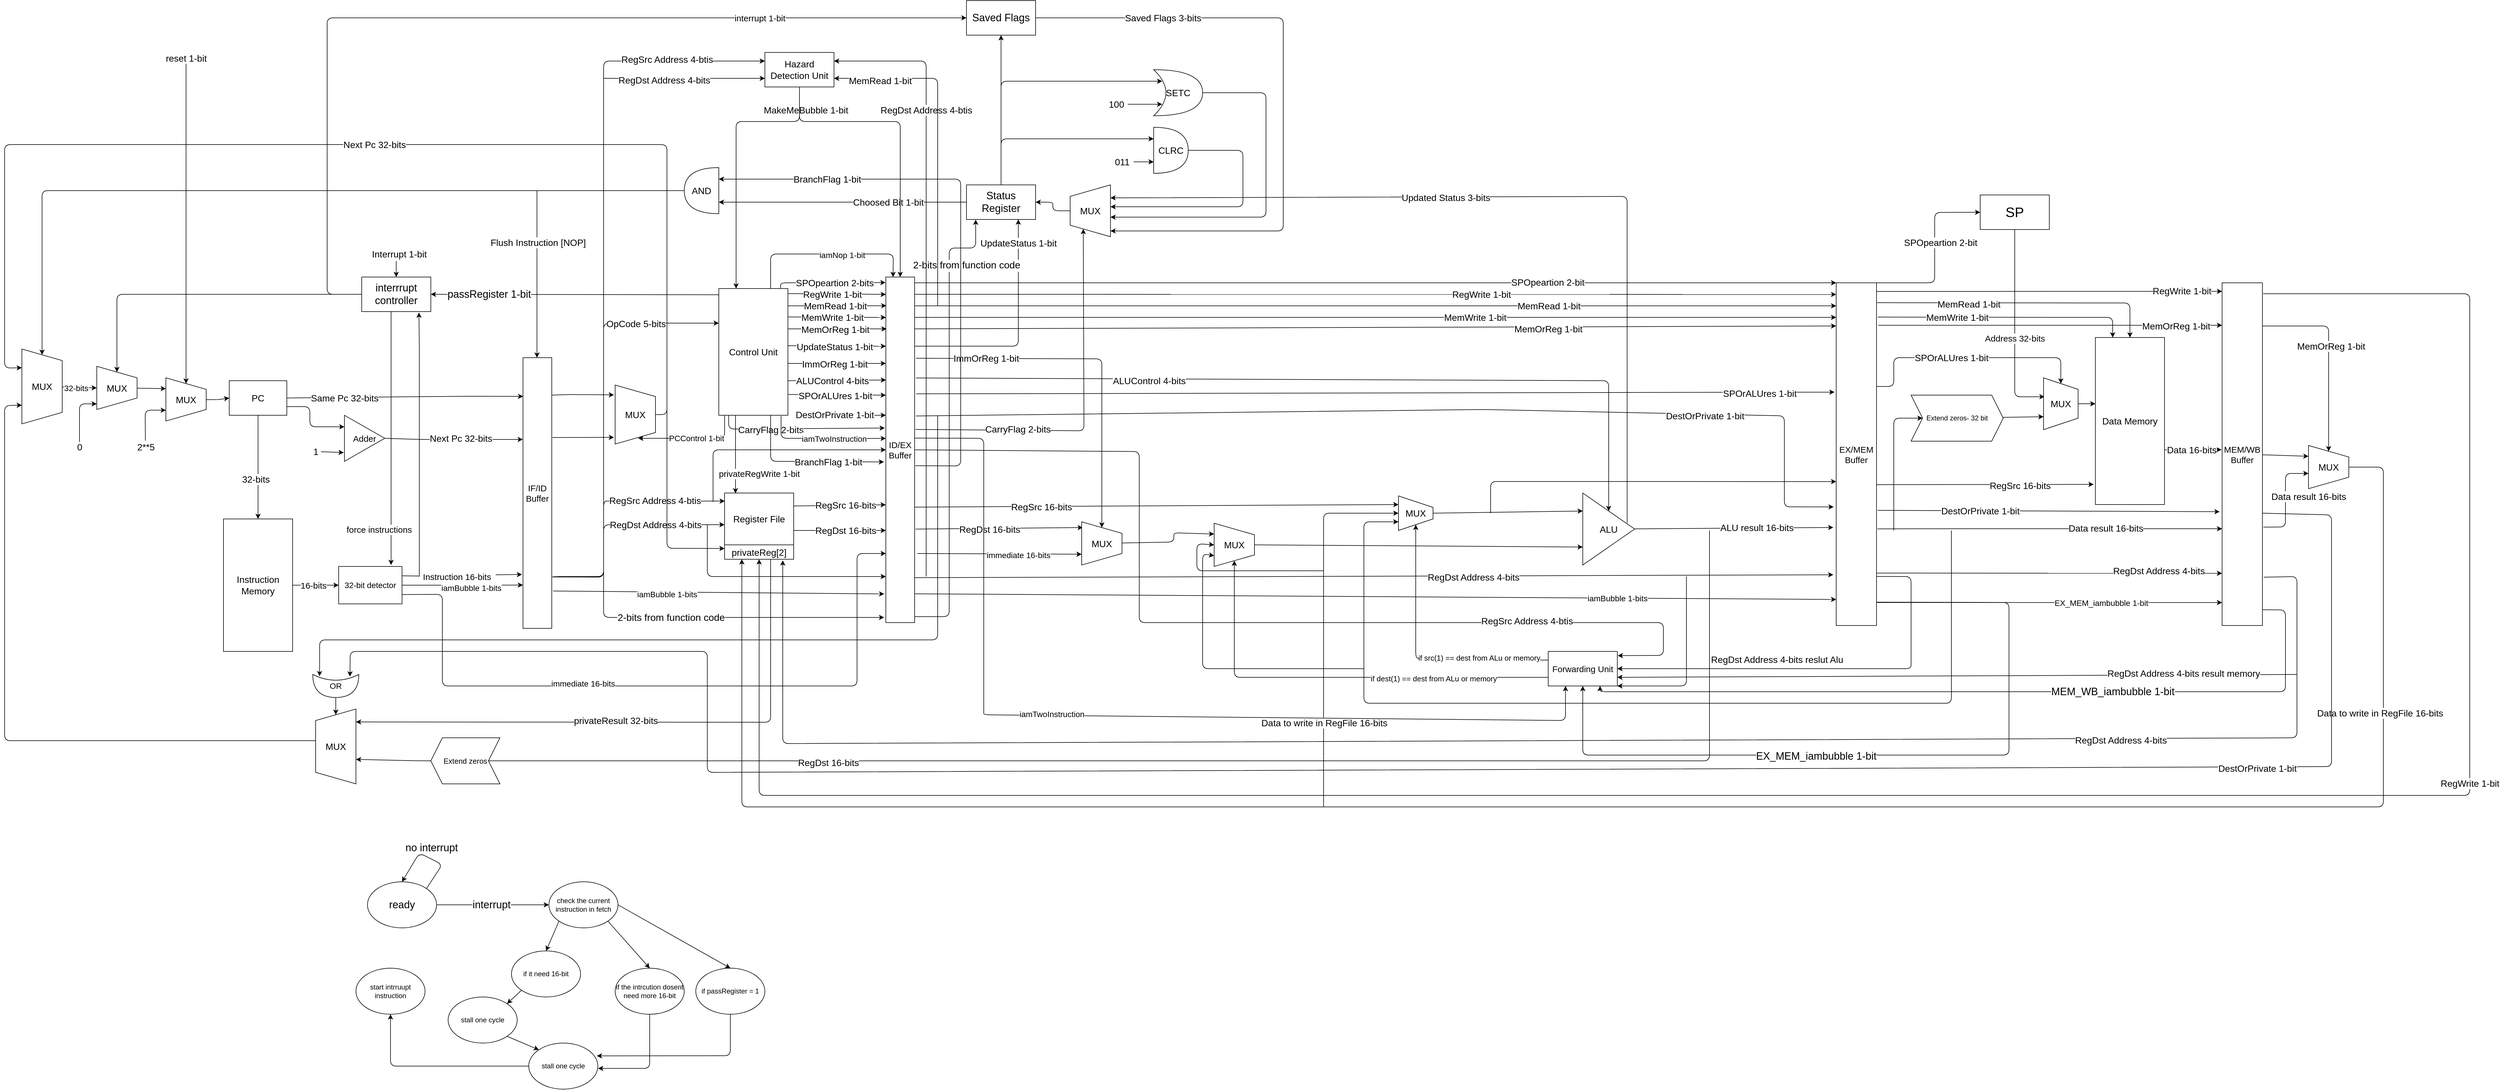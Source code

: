 <mxfile>
    <diagram id="QYowPjIThc93Avb0dmg9" name="Full design">
        <mxGraphModel dx="2689" dy="1877" grid="1" gridSize="10" guides="1" tooltips="1" connect="1" arrows="1" fold="1" page="1" pageScale="1" pageWidth="850" pageHeight="1100" math="0" shadow="0">
            <root>
                <mxCell id="0"/>
                <mxCell id="1" parent="0"/>
                <mxCell id="48" style="edgeStyle=none;html=1;fontSize=16;entryX=-0.003;entryY=0.659;entryDx=0;entryDy=0;entryPerimeter=0;exitX=1;exitY=0.25;exitDx=0;exitDy=0;" parent="1" source="3" target="43" edge="1">
                    <mxGeometry relative="1" as="geometry">
                        <mxPoint x="800" y="260" as="targetPoint"/>
                    </mxGeometry>
                </mxCell>
                <mxCell id="49" value="RegSrc 16-bits" style="edgeLabel;html=1;align=center;verticalAlign=middle;resizable=0;points=[];fontSize=16;" parent="48" vertex="1" connectable="0">
                    <mxGeometry x="-0.179" y="-1" relative="1" as="geometry">
                        <mxPoint x="24" y="-2" as="offset"/>
                    </mxGeometry>
                </mxCell>
                <mxCell id="3" value="&lt;font style=&quot;font-size: 16px&quot;&gt;Register File&lt;/font&gt;" style="rounded=0;whiteSpace=wrap;html=1;" parent="1" vertex="1">
                    <mxGeometry x="530" y="215" width="120" height="90" as="geometry"/>
                </mxCell>
                <mxCell id="36" style="edgeStyle=none;html=1;entryX=0;entryY=0.5;entryDx=0;entryDy=0;fontSize=16;exitX=1.056;exitY=0.809;exitDx=0;exitDy=0;exitPerimeter=0;" parent="1" source="5" edge="1">
                    <mxGeometry relative="1" as="geometry">
                        <mxPoint x="520" y="-80" as="targetPoint"/>
                        <Array as="points">
                            <mxPoint x="320" y="360"/>
                            <mxPoint x="320" y="240"/>
                            <mxPoint x="320" y="-30"/>
                            <mxPoint x="320" y="-80"/>
                        </Array>
                    </mxGeometry>
                </mxCell>
                <mxCell id="37" value="OpCode 5-bits" style="edgeLabel;html=1;align=center;verticalAlign=middle;resizable=0;points=[];fontSize=16;" parent="36" vertex="1" connectable="0">
                    <mxGeometry x="0.744" y="-1" relative="1" as="geometry">
                        <mxPoint x="-51" as="offset"/>
                    </mxGeometry>
                </mxCell>
                <mxCell id="38" style="edgeStyle=none;html=1;entryX=0.003;entryY=0.156;entryDx=0;entryDy=0;entryPerimeter=0;fontSize=16;" parent="1" target="3" edge="1">
                    <mxGeometry relative="1" as="geometry">
                        <mxPoint x="240" y="360" as="sourcePoint"/>
                        <Array as="points">
                            <mxPoint x="320" y="360"/>
                            <mxPoint x="320" y="229"/>
                            <mxPoint x="330" y="229"/>
                            <mxPoint x="340" y="229"/>
                        </Array>
                    </mxGeometry>
                </mxCell>
                <mxCell id="39" value="RegSrc Address 4-btis" style="edgeLabel;html=1;align=center;verticalAlign=middle;resizable=0;points=[];fontSize=16;" parent="38" vertex="1" connectable="0">
                    <mxGeometry x="0.681" y="1" relative="1" as="geometry">
                        <mxPoint x="-54" as="offset"/>
                    </mxGeometry>
                </mxCell>
                <mxCell id="72" style="edgeStyle=none;html=1;entryX=0;entryY=0.611;entryDx=0;entryDy=0;fontSize=16;exitX=1;exitY=0.81;exitDx=0;exitDy=0;exitPerimeter=0;entryPerimeter=0;" parent="1" source="5" target="3" edge="1">
                    <mxGeometry relative="1" as="geometry">
                        <Array as="points">
                            <mxPoint x="320" y="361"/>
                            <mxPoint x="320" y="270"/>
                        </Array>
                    </mxGeometry>
                </mxCell>
                <mxCell id="73" value="RegDst Address 4-bits" style="edgeLabel;html=1;align=center;verticalAlign=middle;resizable=0;points=[];fontSize=16;" parent="72" vertex="1" connectable="0">
                    <mxGeometry x="0.552" y="-2" relative="1" as="geometry">
                        <mxPoint x="-33" y="-2" as="offset"/>
                    </mxGeometry>
                </mxCell>
                <mxCell id="5" value="&lt;font style=&quot;font-size: 15px&quot;&gt;IF/ID&lt;br&gt;Buffer&lt;br&gt;&lt;/font&gt;" style="rounded=0;whiteSpace=wrap;html=1;" parent="1" vertex="1">
                    <mxGeometry x="180" y="-20" width="50" height="470" as="geometry"/>
                </mxCell>
                <mxCell id="398" style="edgeStyle=none;html=1;exitX=0.5;exitY=1;exitDx=0;exitDy=0;entryX=0.5;entryY=0;entryDx=0;entryDy=0;" parent="1" source="9" target="10" edge="1">
                    <mxGeometry relative="1" as="geometry"/>
                </mxCell>
                <mxCell id="451" value="32-bits" style="edgeLabel;html=1;align=center;verticalAlign=middle;resizable=0;points=[];fontSize=16;" parent="398" vertex="1" connectable="0">
                    <mxGeometry x="0.238" y="-4" relative="1" as="geometry">
                        <mxPoint y="-1" as="offset"/>
                    </mxGeometry>
                </mxCell>
                <mxCell id="448" style="edgeStyle=none;html=1;entryX=0;entryY=0.25;entryDx=0;entryDy=0;fontSize=14;exitX=1;exitY=0.75;exitDx=0;exitDy=0;" parent="1" source="9" target="327" edge="1">
                    <mxGeometry relative="1" as="geometry">
                        <Array as="points">
                            <mxPoint x="-190" y="65"/>
                            <mxPoint x="-190" y="100"/>
                        </Array>
                    </mxGeometry>
                </mxCell>
                <mxCell id="9" value="&lt;font style=&quot;font-size: 16px&quot;&gt;PC&lt;/font&gt;" style="rounded=0;whiteSpace=wrap;html=1;" parent="1" vertex="1">
                    <mxGeometry x="-330" y="20" width="100" height="60" as="geometry"/>
                </mxCell>
                <mxCell id="16" style="edgeStyle=none;html=1;fontSize=16;exitX=1.02;exitY=0.35;exitDx=0;exitDy=0;exitPerimeter=0;startArrow=none;entryX=-0.032;entryY=0.801;entryDx=0;entryDy=0;entryPerimeter=0;" parent="1" source="19" target="5" edge="1">
                    <mxGeometry relative="1" as="geometry">
                        <mxPoint x="180" y="361" as="targetPoint"/>
                    </mxGeometry>
                </mxCell>
                <mxCell id="401" style="edgeStyle=none;html=1;exitX=1;exitY=0.5;exitDx=0;exitDy=0;entryX=0;entryY=0.5;entryDx=0;entryDy=0;" parent="1" source="10" target="400" edge="1">
                    <mxGeometry relative="1" as="geometry"/>
                </mxCell>
                <mxCell id="455" value="16-bits" style="edgeLabel;html=1;align=center;verticalAlign=middle;resizable=0;points=[];fontSize=15;" parent="401" vertex="1" connectable="0">
                    <mxGeometry x="-0.31" y="3" relative="1" as="geometry">
                        <mxPoint x="8" y="3" as="offset"/>
                    </mxGeometry>
                </mxCell>
                <mxCell id="10" value="&lt;font style=&quot;font-size: 16px&quot;&gt;Instruction Memory&lt;/font&gt;" style="rounded=0;whiteSpace=wrap;html=1;" parent="1" vertex="1">
                    <mxGeometry x="-340" y="260" width="120" height="230" as="geometry"/>
                </mxCell>
                <mxCell id="19" value="&lt;font&gt;&lt;font style=&quot;font-size: 15px&quot;&gt;Instruction 16-bits&lt;/font&gt;&lt;br&gt;&lt;/font&gt;" style="text;html=1;resizable=0;autosize=1;align=center;verticalAlign=middle;points=[];fillColor=none;strokeColor=none;rounded=0;" parent="1" vertex="1">
                    <mxGeometry y="350" width="130" height="20" as="geometry"/>
                </mxCell>
                <mxCell id="21" value="" style="edgeStyle=none;html=1;fontSize=16;endArrow=none;exitX=1;exitY=0.25;exitDx=0;exitDy=0;" parent="1" source="400" target="19" edge="1">
                    <mxGeometry relative="1" as="geometry">
                        <mxPoint x="-40" y="360" as="sourcePoint"/>
                        <mxPoint x="180" y="361" as="targetPoint"/>
                    </mxGeometry>
                </mxCell>
                <mxCell id="33" style="edgeStyle=none;html=1;fontSize=16;entryX=0.5;entryY=1;entryDx=0;entryDy=0;" parent="1" source="32" target="377" edge="1">
                    <mxGeometry relative="1" as="geometry">
                        <mxPoint x="-560" y="-80" as="targetPoint"/>
                    </mxGeometry>
                </mxCell>
                <mxCell id="34" value="&lt;font style=&quot;font-size: 14px&quot;&gt;32-bits&lt;/font&gt;" style="edgeLabel;html=1;align=center;verticalAlign=middle;resizable=0;points=[];fontSize=16;" parent="33" vertex="1" connectable="0">
                    <mxGeometry x="-0.299" y="-1" relative="1" as="geometry">
                        <mxPoint x="3" y="-1" as="offset"/>
                    </mxGeometry>
                </mxCell>
                <mxCell id="32" value="MUX" style="shape=trapezoid;perimeter=trapezoidPerimeter;whiteSpace=wrap;html=1;fixedSize=1;fontSize=16;direction=south;" parent="1" vertex="1">
                    <mxGeometry x="-690" y="-35" width="70" height="130" as="geometry"/>
                </mxCell>
                <mxCell id="76" style="edgeStyle=none;html=1;fontSize=16;exitX=1.048;exitY=0.657;exitDx=0;exitDy=0;exitPerimeter=0;entryX=0.25;entryY=1;entryDx=0;entryDy=0;" parent="1" target="235" edge="1">
                    <mxGeometry relative="1" as="geometry">
                        <mxPoint x="860.0" y="239.445" as="sourcePoint"/>
                        <mxPoint x="1060" y="239.53" as="targetPoint"/>
                    </mxGeometry>
                </mxCell>
                <mxCell id="77" value="RegSrc 16-bits" style="edgeLabel;html=1;align=center;verticalAlign=middle;resizable=0;points=[];fontSize=16;" parent="76" vertex="1" connectable="0">
                    <mxGeometry x="-0.222" y="-1" relative="1" as="geometry">
                        <mxPoint x="-107" as="offset"/>
                    </mxGeometry>
                </mxCell>
                <mxCell id="85" style="edgeStyle=none;html=1;entryX=0.133;entryY=0.971;entryDx=0;entryDy=0;fontSize=16;exitX=1.08;exitY=0.727;exitDx=0;exitDy=0;exitPerimeter=0;entryPerimeter=0;" parent="1" target="83" edge="1">
                    <mxGeometry relative="1" as="geometry">
                        <mxPoint x="861.6" y="277.565" as="sourcePoint"/>
                    </mxGeometry>
                </mxCell>
                <mxCell id="86" value="RegDst 16-bits" style="edgeLabel;html=1;align=center;verticalAlign=middle;resizable=0;points=[];fontSize=16;" parent="85" vertex="1" connectable="0">
                    <mxGeometry x="-0.185" y="-1" relative="1" as="geometry">
                        <mxPoint x="10" as="offset"/>
                    </mxGeometry>
                </mxCell>
                <mxCell id="231" style="edgeStyle=none;html=1;entryX=0;entryY=0.5;entryDx=0;entryDy=0;" parent="1" target="43" edge="1">
                    <mxGeometry relative="1" as="geometry">
                        <mxPoint x="770" y="140" as="targetPoint"/>
                        <mxPoint x="510" y="230" as="sourcePoint"/>
                        <Array as="points">
                            <mxPoint x="510" y="140"/>
                        </Array>
                    </mxGeometry>
                </mxCell>
                <mxCell id="232" style="edgeStyle=none;html=1;exitX=1;exitY=0.5;exitDx=0;exitDy=0;entryX=1.006;entryY=0.122;entryDx=0;entryDy=0;entryPerimeter=0;" parent="1" source="43" target="227" edge="1">
                    <mxGeometry relative="1" as="geometry">
                        <Array as="points">
                            <mxPoint x="1250" y="143"/>
                            <mxPoint x="1250" y="440"/>
                            <mxPoint x="1580" y="440"/>
                            <mxPoint x="2160" y="440"/>
                            <mxPoint x="2160" y="497"/>
                        </Array>
                    </mxGeometry>
                </mxCell>
                <mxCell id="233" value="&lt;span style=&quot;font-size: 16px&quot;&gt;RegSrc Address 4-btis&lt;/span&gt;" style="edgeLabel;html=1;align=center;verticalAlign=middle;resizable=0;points=[];" parent="232" vertex="1" connectable="0">
                    <mxGeometry x="0.569" y="3" relative="1" as="geometry">
                        <mxPoint as="offset"/>
                    </mxGeometry>
                </mxCell>
                <mxCell id="43" value="&lt;font style=&quot;font-size: 15px&quot;&gt;ID/EX&lt;br&gt;Buffer&lt;br&gt;&lt;/font&gt;" style="rounded=0;whiteSpace=wrap;html=1;" parent="1" vertex="1">
                    <mxGeometry x="810" y="-160" width="50" height="600" as="geometry"/>
                </mxCell>
                <mxCell id="52" style="edgeStyle=none;html=1;fontSize=16;entryX=-0.072;entryY=0.118;entryDx=0;entryDy=0;entryPerimeter=0;exitX=0.995;exitY=0.04;exitDx=0;exitDy=0;exitPerimeter=0;" parent="1" source="62" edge="1">
                    <mxGeometry relative="1" as="geometry">
                        <mxPoint x="810.0" y="-129.85" as="targetPoint"/>
                        <mxPoint x="644" y="-130" as="sourcePoint"/>
                    </mxGeometry>
                </mxCell>
                <mxCell id="53" value="RegWrite 1-bit" style="edgeLabel;html=1;align=center;verticalAlign=middle;resizable=0;points=[];fontSize=16;" parent="52" vertex="1" connectable="0">
                    <mxGeometry x="-0.316" relative="1" as="geometry">
                        <mxPoint x="19" as="offset"/>
                    </mxGeometry>
                </mxCell>
                <mxCell id="54" style="edgeStyle=none;html=1;fontSize=16;entryX=0.019;entryY=0.083;entryDx=0;entryDy=0;entryPerimeter=0;" parent="1" target="43" edge="1">
                    <mxGeometry relative="1" as="geometry">
                        <mxPoint x="806.4" y="-109.85" as="targetPoint"/>
                        <mxPoint x="640" y="-110.004" as="sourcePoint"/>
                    </mxGeometry>
                </mxCell>
                <mxCell id="55" value="MemRead&amp;nbsp;1-bit" style="edgeLabel;html=1;align=center;verticalAlign=middle;resizable=0;points=[];fontSize=16;" parent="54" vertex="1" connectable="0">
                    <mxGeometry x="-0.316" relative="1" as="geometry">
                        <mxPoint x="23" as="offset"/>
                    </mxGeometry>
                </mxCell>
                <mxCell id="56" style="edgeStyle=none;html=1;fontSize=16;entryX=-0.072;entryY=0.118;entryDx=0;entryDy=0;entryPerimeter=0;exitX=0.992;exitY=0.224;exitDx=0;exitDy=0;exitPerimeter=0;" parent="1" source="62" edge="1">
                    <mxGeometry relative="1" as="geometry">
                        <mxPoint x="810.0" y="-89.85" as="targetPoint"/>
                        <mxPoint x="644" y="-90" as="sourcePoint"/>
                    </mxGeometry>
                </mxCell>
                <mxCell id="57" value="MemWrite&amp;nbsp;1-bit" style="edgeLabel;html=1;align=center;verticalAlign=middle;resizable=0;points=[];fontSize=16;" parent="56" vertex="1" connectable="0">
                    <mxGeometry x="-0.316" relative="1" as="geometry">
                        <mxPoint x="19" as="offset"/>
                    </mxGeometry>
                </mxCell>
                <mxCell id="318" style="edgeStyle=none;html=1;entryX=-0.036;entryY=0.437;entryDx=0;entryDy=0;entryPerimeter=0;fontSize=16;exitX=0.143;exitY=1.001;exitDx=0;exitDy=0;exitPerimeter=0;" parent="1" source="62" target="43" edge="1">
                    <mxGeometry relative="1" as="geometry">
                        <Array as="points">
                            <mxPoint x="537" y="104"/>
                        </Array>
                    </mxGeometry>
                </mxCell>
                <mxCell id="320" value="CarryFlag 2-bits" style="edgeLabel;html=1;align=center;verticalAlign=middle;resizable=0;points=[];fontSize=16;" parent="318" vertex="1" connectable="0">
                    <mxGeometry x="0.408" y="1" relative="1" as="geometry">
                        <mxPoint x="-111" y="3" as="offset"/>
                    </mxGeometry>
                </mxCell>
                <mxCell id="431" style="edgeStyle=none;html=1;exitX=0.008;exitY=0.049;exitDx=0;exitDy=0;entryX=1;entryY=0.5;entryDx=0;entryDy=0;fontSize=18;exitPerimeter=0;" parent="1" source="62" target="429" edge="1">
                    <mxGeometry relative="1" as="geometry"/>
                </mxCell>
                <mxCell id="432" value="passRegister 1-bit" style="edgeLabel;html=1;align=center;verticalAlign=middle;resizable=0;points=[];fontSize=18;" parent="431" vertex="1" connectable="0">
                    <mxGeometry x="0.627" y="1" relative="1" as="geometry">
                        <mxPoint x="7" y="-1" as="offset"/>
                    </mxGeometry>
                </mxCell>
                <mxCell id="470" style="edgeStyle=none;html=1;exitX=0.75;exitY=1;exitDx=0;exitDy=0;entryX=-0.066;entryY=0.535;entryDx=0;entryDy=0;entryPerimeter=0;" parent="1" source="62" target="43" edge="1">
                    <mxGeometry relative="1" as="geometry">
                        <Array as="points">
                            <mxPoint x="610" y="160"/>
                        </Array>
                    </mxGeometry>
                </mxCell>
                <mxCell id="473" value="&lt;span style=&quot;font-size: 16px&quot;&gt;BranchFlag 1-bit&lt;/span&gt;" style="edgeLabel;html=1;align=center;verticalAlign=middle;resizable=0;points=[];" parent="470" vertex="1" connectable="0">
                    <mxGeometry x="0.091" relative="1" as="geometry">
                        <mxPoint x="29" as="offset"/>
                    </mxGeometry>
                </mxCell>
                <mxCell id="493" style="edgeStyle=none;html=1;exitX=0.75;exitY=0;exitDx=0;exitDy=0;entryX=0.25;entryY=0;entryDx=0;entryDy=0;fontSize=14;" edge="1" parent="1" source="62" target="43">
                    <mxGeometry relative="1" as="geometry">
                        <Array as="points">
                            <mxPoint x="610" y="-200"/>
                            <mxPoint x="823" y="-200"/>
                        </Array>
                    </mxGeometry>
                </mxCell>
                <mxCell id="494" value="iamNop 1-bit" style="edgeLabel;html=1;align=center;verticalAlign=middle;resizable=0;points=[];fontSize=14;" vertex="1" connectable="0" parent="493">
                    <mxGeometry x="0.171" y="-2" relative="1" as="geometry">
                        <mxPoint as="offset"/>
                    </mxGeometry>
                </mxCell>
                <mxCell id="62" value="Control Unit" style="rounded=0;whiteSpace=wrap;html=1;fontSize=16;" parent="1" vertex="1">
                    <mxGeometry x="520" y="-140" width="120" height="220" as="geometry"/>
                </mxCell>
                <mxCell id="63" style="edgeStyle=none;html=1;fontSize=16;entryX=0.004;entryY=0.298;entryDx=0;entryDy=0;entryPerimeter=0;" parent="1" target="43" edge="1">
                    <mxGeometry relative="1" as="geometry">
                        <mxPoint x="806.4" y="20.15" as="targetPoint"/>
                        <mxPoint x="640" y="19.996" as="sourcePoint"/>
                    </mxGeometry>
                </mxCell>
                <mxCell id="64" value="ALUControl 4-bits" style="edgeLabel;html=1;align=center;verticalAlign=middle;resizable=0;points=[];fontSize=16;" parent="63" vertex="1" connectable="0">
                    <mxGeometry x="-0.316" relative="1" as="geometry">
                        <mxPoint x="19" as="offset"/>
                    </mxGeometry>
                </mxCell>
                <mxCell id="104" style="edgeStyle=none;html=1;entryX=0;entryY=0.25;entryDx=0;entryDy=0;entryPerimeter=0;fontSize=16;" parent="1" source="65" target="103" edge="1">
                    <mxGeometry relative="1" as="geometry"/>
                </mxCell>
                <mxCell id="106" value="Choosed Bit 1-bit" style="edgeLabel;html=1;align=center;verticalAlign=middle;resizable=0;points=[];fontSize=16;" parent="104" vertex="1" connectable="0">
                    <mxGeometry x="-0.275" relative="1" as="geometry">
                        <mxPoint x="20" as="offset"/>
                    </mxGeometry>
                </mxCell>
                <mxCell id="309" style="edgeStyle=none;html=1;entryX=0.175;entryY=0.25;entryDx=0;entryDy=0;entryPerimeter=0;fontSize=16;" parent="1" source="65" target="307" edge="1">
                    <mxGeometry relative="1" as="geometry">
                        <Array as="points">
                            <mxPoint x="1010" y="-500"/>
                        </Array>
                    </mxGeometry>
                </mxCell>
                <mxCell id="310" style="edgeStyle=none;html=1;entryX=0;entryY=0.25;entryDx=0;entryDy=0;entryPerimeter=0;fontSize=16;" parent="1" source="65" target="308" edge="1">
                    <mxGeometry relative="1" as="geometry">
                        <Array as="points">
                            <mxPoint x="1010" y="-400"/>
                        </Array>
                    </mxGeometry>
                </mxCell>
                <mxCell id="342" style="edgeStyle=none;html=1;entryX=0.5;entryY=1;entryDx=0;entryDy=0;exitX=0.5;exitY=0;exitDx=0;exitDy=0;" parent="1" source="65" target="341" edge="1">
                    <mxGeometry relative="1" as="geometry"/>
                </mxCell>
                <mxCell id="65" value="&lt;font style=&quot;font-size: 18px&quot;&gt;Status Register&lt;/font&gt;" style="rounded=0;whiteSpace=wrap;html=1;fontSize=16;" parent="1" vertex="1">
                    <mxGeometry x="950" y="-320" width="120" height="60" as="geometry"/>
                </mxCell>
                <mxCell id="68" style="edgeStyle=none;html=1;fontSize=16;entryX=0.026;entryY=0.15;entryDx=0;entryDy=0;entryPerimeter=0;" parent="1" target="43" edge="1">
                    <mxGeometry relative="1" as="geometry">
                        <mxPoint x="806.4" y="-69.85" as="targetPoint"/>
                        <mxPoint x="640" y="-70.004" as="sourcePoint"/>
                    </mxGeometry>
                </mxCell>
                <mxCell id="69" value="MemOrReg 1-bit" style="edgeLabel;html=1;align=center;verticalAlign=middle;resizable=0;points=[];fontSize=16;" parent="68" vertex="1" connectable="0">
                    <mxGeometry x="-0.316" relative="1" as="geometry">
                        <mxPoint x="23" y="1" as="offset"/>
                    </mxGeometry>
                </mxCell>
                <mxCell id="70" style="edgeStyle=none;html=1;fontSize=16;entryX=0;entryY=0.25;entryDx=0;entryDy=0;" parent="1" target="43" edge="1">
                    <mxGeometry relative="1" as="geometry">
                        <mxPoint x="806.4" y="-9.85" as="targetPoint"/>
                        <mxPoint x="640" y="-10.004" as="sourcePoint"/>
                    </mxGeometry>
                </mxCell>
                <mxCell id="71" value="ImmOrReg 1-bit" style="edgeLabel;html=1;align=center;verticalAlign=middle;resizable=0;points=[];fontSize=16;" parent="70" vertex="1" connectable="0">
                    <mxGeometry x="-0.316" relative="1" as="geometry">
                        <mxPoint x="23" y="1" as="offset"/>
                    </mxGeometry>
                </mxCell>
                <mxCell id="184" style="edgeStyle=none;html=1;entryX=-0.071;entryY=0.714;entryDx=0;entryDy=0;entryPerimeter=0;fontSize=16;" parent="1" source="74" target="169" edge="1">
                    <mxGeometry relative="1" as="geometry"/>
                </mxCell>
                <mxCell id="220" value="ALU result 16-bits" style="edgeLabel;html=1;align=center;verticalAlign=middle;resizable=0;points=[];fontSize=16;" parent="184" vertex="1" connectable="0">
                    <mxGeometry x="0.23" y="1" relative="1" as="geometry">
                        <mxPoint as="offset"/>
                    </mxGeometry>
                </mxCell>
                <mxCell id="74" value="ALU" style="triangle;whiteSpace=wrap;html=1;fontSize=16;" parent="1" vertex="1">
                    <mxGeometry x="2020" y="215" width="90" height="125" as="geometry"/>
                </mxCell>
                <mxCell id="80" value="" style="endArrow=classic;html=1;fontSize=16;" parent="1" edge="1">
                    <mxGeometry width="50" height="50" relative="1" as="geometry">
                        <mxPoint x="500" y="270" as="sourcePoint"/>
                        <mxPoint x="810" y="360" as="targetPoint"/>
                        <Array as="points">
                            <mxPoint x="500" y="360"/>
                        </Array>
                    </mxGeometry>
                </mxCell>
                <mxCell id="81" style="edgeStyle=none;html=1;fontSize=16;entryX=0;entryY=0.651;entryDx=0;entryDy=0;entryPerimeter=0;" parent="1" edge="1">
                    <mxGeometry relative="1" as="geometry">
                        <mxPoint x="650" y="280" as="sourcePoint"/>
                        <mxPoint x="810" y="280.005" as="targetPoint"/>
                    </mxGeometry>
                </mxCell>
                <mxCell id="82" value="RegDst 16-bits" style="edgeLabel;html=1;align=center;verticalAlign=middle;resizable=0;points=[];fontSize=16;" parent="81" vertex="1" connectable="0">
                    <mxGeometry x="-0.179" y="-1" relative="1" as="geometry">
                        <mxPoint x="24" y="-1" as="offset"/>
                    </mxGeometry>
                </mxCell>
                <mxCell id="84" value="" style="edgeStyle=none;html=1;fontSize=16;entryX=0;entryY=0.75;entryDx=0;entryDy=0;startArrow=none;exitX=0.5;exitY=0;exitDx=0;exitDy=0;" parent="1" source="250" target="74" edge="1">
                    <mxGeometry relative="1" as="geometry">
                        <mxPoint x="1277.6" y="330" as="targetPoint"/>
                        <mxPoint x="1410" y="303" as="sourcePoint"/>
                    </mxGeometry>
                </mxCell>
                <mxCell id="356" style="edgeStyle=none;html=1;entryX=0.25;entryY=1;entryDx=0;entryDy=0;fontSize=12;" parent="1" source="83" target="250" edge="1">
                    <mxGeometry relative="1" as="geometry">
                        <Array as="points">
                            <mxPoint x="1310" y="300"/>
                            <mxPoint x="1310" y="284"/>
                        </Array>
                    </mxGeometry>
                </mxCell>
                <mxCell id="83" value="MUX" style="shape=trapezoid;perimeter=trapezoidPerimeter;whiteSpace=wrap;html=1;fixedSize=1;fontSize=16;direction=south;" parent="1" vertex="1">
                    <mxGeometry x="1150" y="265" width="70" height="75" as="geometry"/>
                </mxCell>
                <mxCell id="97" value="" style="endArrow=classic;html=1;fontSize=16;exitX=1.048;exitY=0.292;exitDx=0;exitDy=0;exitPerimeter=0;entryX=0.5;entryY=0;entryDx=0;entryDy=0;" parent="1" source="43" target="74" edge="1">
                    <mxGeometry width="50" height="50" relative="1" as="geometry">
                        <mxPoint x="940" y="140" as="sourcePoint"/>
                        <mxPoint x="990" y="90" as="targetPoint"/>
                        <Array as="points">
                            <mxPoint x="2065" y="20"/>
                        </Array>
                    </mxGeometry>
                </mxCell>
                <mxCell id="98" value="ALUControl 4-bits" style="edgeLabel;html=1;align=center;verticalAlign=middle;resizable=0;points=[];fontSize=16;" parent="97" vertex="1" connectable="0">
                    <mxGeometry x="-0.448" y="-3" relative="1" as="geometry">
                        <mxPoint x="10" as="offset"/>
                    </mxGeometry>
                </mxCell>
                <mxCell id="99" value="" style="endArrow=classic;html=1;fontSize=16;exitX=1.048;exitY=0.235;exitDx=0;exitDy=0;exitPerimeter=0;entryX=0;entryY=0.5;entryDx=0;entryDy=0;" parent="1" source="43" target="83" edge="1">
                    <mxGeometry width="50" height="50" relative="1" as="geometry">
                        <mxPoint x="1020" y="130" as="sourcePoint"/>
                        <mxPoint x="1130" y="-10" as="targetPoint"/>
                        <Array as="points">
                            <mxPoint x="1185" y="-18"/>
                        </Array>
                    </mxGeometry>
                </mxCell>
                <mxCell id="101" value="ImmOrReg 1-bit" style="edgeLabel;html=1;align=center;verticalAlign=middle;resizable=0;points=[];fontSize=16;" parent="99" vertex="1" connectable="0">
                    <mxGeometry x="-0.607" y="1" relative="1" as="geometry">
                        <mxPoint as="offset"/>
                    </mxGeometry>
                </mxCell>
                <mxCell id="105" style="edgeStyle=none;html=1;fontSize=16;entryX=0;entryY=0.5;entryDx=0;entryDy=0;exitX=1;exitY=0.5;exitDx=0;exitDy=0;exitPerimeter=0;" parent="1" source="103" target="32" edge="1">
                    <mxGeometry relative="1" as="geometry">
                        <mxPoint x="940" y="-310" as="targetPoint"/>
                        <mxPoint x="770" y="-470" as="sourcePoint"/>
                        <Array as="points">
                            <mxPoint x="350" y="-310"/>
                            <mxPoint x="-535" y="-310"/>
                            <mxPoint x="-655" y="-310"/>
                        </Array>
                    </mxGeometry>
                </mxCell>
                <mxCell id="103" value="AND" style="shape=or;whiteSpace=wrap;html=1;fontSize=16;direction=west;" parent="1" vertex="1">
                    <mxGeometry x="460" y="-350" width="60" height="80" as="geometry"/>
                </mxCell>
                <mxCell id="119" value="" style="endArrow=classic;html=1;fontSize=16;exitX=0.856;exitY=0.415;exitDx=0;exitDy=0;exitPerimeter=0;entryX=0.75;entryY=1;entryDx=0;entryDy=0;" parent="1" source="74" target="303" edge="1">
                    <mxGeometry width="50" height="50" relative="1" as="geometry">
                        <mxPoint x="940" y="-70" as="sourcePoint"/>
                        <mxPoint x="1230" y="-295" as="targetPoint"/>
                        <Array as="points">
                            <mxPoint x="2097" y="-300"/>
                        </Array>
                    </mxGeometry>
                </mxCell>
                <mxCell id="120" value="Updated Status 3-bits" style="edgeLabel;html=1;align=center;verticalAlign=middle;resizable=0;points=[];fontSize=16;" parent="119" vertex="1" connectable="0">
                    <mxGeometry x="0.416" y="-2" relative="1" as="geometry">
                        <mxPoint x="154" y="2" as="offset"/>
                    </mxGeometry>
                </mxCell>
                <mxCell id="124" style="edgeStyle=none;html=1;fontSize=16;entryX=-0.072;entryY=0.118;entryDx=0;entryDy=0;entryPerimeter=0;exitX=0.998;exitY=0.451;exitDx=0;exitDy=0;exitPerimeter=0;" parent="1" source="62" edge="1">
                    <mxGeometry relative="1" as="geometry">
                        <mxPoint x="810.0" y="-39.85" as="targetPoint"/>
                        <mxPoint x="643.6" y="-40.004" as="sourcePoint"/>
                    </mxGeometry>
                </mxCell>
                <mxCell id="125" value="UpdateStatus 1-bit" style="edgeLabel;html=1;align=center;verticalAlign=middle;resizable=0;points=[];fontSize=16;" parent="124" vertex="1" connectable="0">
                    <mxGeometry x="-0.316" relative="1" as="geometry">
                        <mxPoint x="23" y="1" as="offset"/>
                    </mxGeometry>
                </mxCell>
                <mxCell id="126" value="" style="endArrow=classic;html=1;fontSize=16;entryX=0.75;entryY=1;entryDx=0;entryDy=0;exitX=1;exitY=0.2;exitDx=0;exitDy=0;exitPerimeter=0;" parent="1" source="43" target="65" edge="1">
                    <mxGeometry width="50" height="50" relative="1" as="geometry">
                        <mxPoint x="860" y="-45" as="sourcePoint"/>
                        <mxPoint x="1232.6" y="-230" as="targetPoint"/>
                        <Array as="points">
                            <mxPoint x="1040" y="-40"/>
                        </Array>
                    </mxGeometry>
                </mxCell>
                <mxCell id="127" value="UpdateStatus 1-bit" style="edgeLabel;html=1;align=center;verticalAlign=middle;resizable=0;points=[];fontSize=16;" parent="126" vertex="1" connectable="0">
                    <mxGeometry x="0.555" relative="1" as="geometry">
                        <mxPoint y="-48" as="offset"/>
                    </mxGeometry>
                </mxCell>
                <mxCell id="145" style="edgeStyle=none;html=1;exitX=1;exitY=0.5;exitDx=0;exitDy=0;entryX=0.25;entryY=1;entryDx=0;entryDy=0;" parent="1" source="128" edge="1">
                    <mxGeometry relative="1" as="geometry">
                        <Array as="points">
                            <mxPoint y="680"/>
                        </Array>
                        <mxPoint x="-110" y="677.5" as="targetPoint"/>
                    </mxGeometry>
                </mxCell>
                <mxCell id="128" value="&lt;font style=&quot;font-size: 13px&quot;&gt;Extend zeros&lt;/font&gt;" style="shape=step;perimeter=stepPerimeter;whiteSpace=wrap;html=1;fixedSize=1;direction=west;" parent="1" vertex="1">
                    <mxGeometry x="20" y="640" width="120" height="80" as="geometry"/>
                </mxCell>
                <mxCell id="129" value="" style="endArrow=none;html=1;fontSize=16;entryX=0;entryY=0.5;entryDx=0;entryDy=0;" parent="1" target="128" edge="1">
                    <mxGeometry width="50" height="50" relative="1" as="geometry">
                        <mxPoint x="2240" y="280" as="sourcePoint"/>
                        <mxPoint x="-512.66" y="70.04" as="targetPoint"/>
                        <Array as="points">
                            <mxPoint x="2240" y="680"/>
                            <mxPoint x="790" y="680"/>
                        </Array>
                    </mxGeometry>
                </mxCell>
                <mxCell id="130" value="RegDst 16-bits" style="edgeLabel;html=1;align=center;verticalAlign=middle;resizable=0;points=[];fontSize=16;" parent="129" connectable="0" vertex="1">
                    <mxGeometry x="0.531" y="3" relative="1" as="geometry">
                        <mxPoint x="-1" as="offset"/>
                    </mxGeometry>
                </mxCell>
                <mxCell id="144" style="edgeStyle=none;html=1;exitX=0.5;exitY=0;exitDx=0;exitDy=0;entryX=0.75;entryY=1;entryDx=0;entryDy=0;" parent="1" target="32" edge="1">
                    <mxGeometry relative="1" as="geometry">
                        <Array as="points">
                            <mxPoint x="-720" y="645"/>
                            <mxPoint x="-720" y="63"/>
                        </Array>
                        <mxPoint x="-180" y="645" as="sourcePoint"/>
                    </mxGeometry>
                </mxCell>
                <mxCell id="151" style="edgeStyle=none;html=1;entryX=0.75;entryY=1;entryDx=0;entryDy=0;" parent="1" edge="1">
                    <mxGeometry relative="1" as="geometry">
                        <Array as="points">
                            <mxPoint x="610" y="613"/>
                        </Array>
                        <mxPoint x="610" y="330" as="sourcePoint"/>
                        <mxPoint x="-110" y="612.5" as="targetPoint"/>
                    </mxGeometry>
                </mxCell>
                <mxCell id="221" value="privateResult 32-bits" style="edgeLabel;html=1;align=center;verticalAlign=middle;resizable=0;points=[];fontSize=16;" parent="151" vertex="1" connectable="0">
                    <mxGeometry x="0.106" y="5" relative="1" as="geometry">
                        <mxPoint x="2" y="-8" as="offset"/>
                    </mxGeometry>
                </mxCell>
                <mxCell id="150" value="&lt;font style=&quot;font-size: 16px&quot;&gt;privateReg[2]&lt;/font&gt;" style="rounded=0;whiteSpace=wrap;html=1;" parent="1" vertex="1">
                    <mxGeometry x="530" y="305" width="120" height="25" as="geometry"/>
                </mxCell>
                <mxCell id="153" style="edgeStyle=none;html=1;fontSize=16;entryX=0.076;entryY=0.852;entryDx=0;entryDy=0;entryPerimeter=0;" parent="1" target="441" edge="1">
                    <mxGeometry relative="1" as="geometry">
                        <mxPoint x="-10" y="550" as="targetPoint"/>
                        <mxPoint x="900" y="80" as="sourcePoint"/>
                        <Array as="points">
                            <mxPoint x="900" y="470"/>
                            <mxPoint x="685" y="470"/>
                            <mxPoint x="-173" y="470"/>
                        </Array>
                    </mxGeometry>
                </mxCell>
                <mxCell id="167" value="MUX" style="shape=trapezoid;perimeter=trapezoidPerimeter;whiteSpace=wrap;html=1;fixedSize=1;fontSize=16;direction=north;" parent="1" vertex="1">
                    <mxGeometry x="-180" y="590" width="70" height="130" as="geometry"/>
                </mxCell>
                <mxCell id="169" value="&lt;font style=&quot;font-size: 15px&quot;&gt;EX/MEM&lt;br&gt;Buffer&lt;br&gt;&lt;/font&gt;" style="rounded=0;whiteSpace=wrap;html=1;" parent="1" vertex="1">
                    <mxGeometry x="2460" y="-150" width="70" height="595" as="geometry"/>
                </mxCell>
                <mxCell id="211" style="edgeStyle=none;html=1;entryX=0.25;entryY=1;entryDx=0;entryDy=0;fontSize=16;" parent="1" source="170" target="203" edge="1">
                    <mxGeometry relative="1" as="geometry"/>
                </mxCell>
                <mxCell id="170" value="&lt;font style=&quot;font-size: 15px&quot;&gt;MEM/WB&lt;br&gt;Buffer&lt;br&gt;&lt;/font&gt;" style="rounded=0;whiteSpace=wrap;html=1;" parent="1" vertex="1">
                    <mxGeometry x="3130" y="-150" width="70" height="595" as="geometry"/>
                </mxCell>
                <mxCell id="174" style="edgeStyle=none;html=1;fontSize=16;entryX=0;entryY=0.034;entryDx=0;entryDy=0;entryPerimeter=0;" parent="1" target="169" edge="1">
                    <mxGeometry relative="1" as="geometry">
                        <mxPoint x="1026" y="-129.85" as="targetPoint"/>
                        <mxPoint x="860" y="-130" as="sourcePoint"/>
                    </mxGeometry>
                </mxCell>
                <mxCell id="175" value="RegWrite 1-bit" style="edgeLabel;html=1;align=center;verticalAlign=middle;resizable=0;points=[];fontSize=16;" parent="174" vertex="1" connectable="0">
                    <mxGeometry x="-0.316" relative="1" as="geometry">
                        <mxPoint x="437" as="offset"/>
                    </mxGeometry>
                </mxCell>
                <mxCell id="176" style="edgeStyle=none;html=1;fontSize=16;" parent="1" edge="1">
                    <mxGeometry relative="1" as="geometry">
                        <mxPoint x="2460" y="-110" as="targetPoint"/>
                        <mxPoint x="860" y="-110.004" as="sourcePoint"/>
                    </mxGeometry>
                </mxCell>
                <mxCell id="177" value="MemRead&amp;nbsp;1-bit" style="edgeLabel;html=1;align=center;verticalAlign=middle;resizable=0;points=[];fontSize=16;" parent="176" vertex="1" connectable="0">
                    <mxGeometry x="-0.316" relative="1" as="geometry">
                        <mxPoint x="554" as="offset"/>
                    </mxGeometry>
                </mxCell>
                <mxCell id="179" style="edgeStyle=none;html=1;fontSize=16;" parent="1" edge="1">
                    <mxGeometry relative="1" as="geometry">
                        <mxPoint x="2460" y="-90" as="targetPoint"/>
                        <mxPoint x="860" y="-90.0" as="sourcePoint"/>
                    </mxGeometry>
                </mxCell>
                <mxCell id="180" value="MemWrite&amp;nbsp;1-bit" style="edgeLabel;html=1;align=center;verticalAlign=middle;resizable=0;points=[];fontSize=16;" parent="179" vertex="1" connectable="0">
                    <mxGeometry x="-0.316" relative="1" as="geometry">
                        <mxPoint x="426" as="offset"/>
                    </mxGeometry>
                </mxCell>
                <mxCell id="181" style="edgeStyle=none;html=1;fontSize=16;entryX=0;entryY=0.126;entryDx=0;entryDy=0;entryPerimeter=0;" parent="1" target="169" edge="1">
                    <mxGeometry relative="1" as="geometry">
                        <mxPoint x="1026.4" y="-69.85" as="targetPoint"/>
                        <mxPoint x="860" y="-70.004" as="sourcePoint"/>
                    </mxGeometry>
                </mxCell>
                <mxCell id="182" value="MemOrReg 1-bit" style="edgeLabel;html=1;align=center;verticalAlign=middle;resizable=0;points=[];fontSize=16;" parent="181" vertex="1" connectable="0">
                    <mxGeometry x="-0.316" relative="1" as="geometry">
                        <mxPoint x="553" y="1" as="offset"/>
                    </mxGeometry>
                </mxCell>
                <mxCell id="208" style="edgeStyle=none;html=1;entryX=-0.014;entryY=0.487;entryDx=0;entryDy=0;entryPerimeter=0;fontSize=16;" parent="1" target="170" edge="1">
                    <mxGeometry relative="1" as="geometry">
                        <mxPoint x="3030" y="140" as="sourcePoint"/>
                    </mxGeometry>
                </mxCell>
                <mxCell id="210" value="Data 16-bits" style="edgeLabel;html=1;align=center;verticalAlign=middle;resizable=0;points=[];fontSize=16;" parent="208" vertex="1" connectable="0">
                    <mxGeometry x="-0.253" y="1" relative="1" as="geometry">
                        <mxPoint x="10" y="1" as="offset"/>
                    </mxGeometry>
                </mxCell>
                <mxCell id="183" value="&lt;font style=&quot;font-size: 16px&quot;&gt;Data Memory&lt;/font&gt;" style="rounded=0;whiteSpace=wrap;html=1;fontSize=13;" parent="1" vertex="1">
                    <mxGeometry x="2910" y="-55.0" width="120" height="290" as="geometry"/>
                </mxCell>
                <mxCell id="186" style="edgeStyle=none;html=1;fontSize=16;entryX=-0.071;entryY=0.852;entryDx=0;entryDy=0;entryPerimeter=0;" parent="1" target="169" edge="1">
                    <mxGeometry relative="1" as="geometry">
                        <mxPoint x="1016.4" y="359.53" as="targetPoint"/>
                        <mxPoint x="860" y="362" as="sourcePoint"/>
                    </mxGeometry>
                </mxCell>
                <mxCell id="187" value="RegDst Address 4-bits" style="edgeLabel;html=1;align=center;verticalAlign=middle;resizable=0;points=[];fontSize=16;" parent="186" vertex="1" connectable="0">
                    <mxGeometry x="-0.316" relative="1" as="geometry">
                        <mxPoint x="424" as="offset"/>
                    </mxGeometry>
                </mxCell>
                <mxCell id="192" style="edgeStyle=none;html=1;fontSize=16;entryX=-0.071;entryY=0.852;entryDx=0;entryDy=0;entryPerimeter=0;" parent="1" edge="1">
                    <mxGeometry relative="1" as="geometry">
                        <mxPoint x="3130.0" y="354.38" as="targetPoint"/>
                        <mxPoint x="2530" y="354" as="sourcePoint"/>
                    </mxGeometry>
                </mxCell>
                <mxCell id="193" value="RegDst Address 4-bits" style="edgeLabel;html=1;align=center;verticalAlign=middle;resizable=0;points=[];fontSize=16;" parent="192" vertex="1" connectable="0">
                    <mxGeometry x="-0.316" relative="1" as="geometry">
                        <mxPoint x="285" y="-4" as="offset"/>
                    </mxGeometry>
                </mxCell>
                <mxCell id="194" value="" style="endArrow=classic;html=1;fontSize=16;exitX=1.029;exitY=0.1;exitDx=0;exitDy=0;exitPerimeter=0;entryX=0.25;entryY=0;entryDx=0;entryDy=0;" parent="1" source="169" target="183" edge="1">
                    <mxGeometry width="50" height="50" relative="1" as="geometry">
                        <mxPoint x="2490" y="105" as="sourcePoint"/>
                        <mxPoint x="2710" y="-85" as="targetPoint"/>
                        <Array as="points">
                            <mxPoint x="2865" y="-90"/>
                            <mxPoint x="2940" y="-90"/>
                        </Array>
                    </mxGeometry>
                </mxCell>
                <mxCell id="195" value="MemWrite&amp;nbsp;1-bit" style="edgeLabel;html=1;align=center;verticalAlign=middle;resizable=0;points=[];fontSize=16;" parent="194" vertex="1" connectable="0">
                    <mxGeometry x="0.17" y="-3" relative="1" as="geometry">
                        <mxPoint x="-121" y="-3" as="offset"/>
                    </mxGeometry>
                </mxCell>
                <mxCell id="196" value="" style="endArrow=classic;html=1;fontSize=16;entryX=0.5;entryY=0;entryDx=0;entryDy=0;exitX=1.014;exitY=0.058;exitDx=0;exitDy=0;exitPerimeter=0;" parent="1" source="169" target="183" edge="1">
                    <mxGeometry width="50" height="50" relative="1" as="geometry">
                        <mxPoint x="2540" y="-115" as="sourcePoint"/>
                        <mxPoint x="2540" y="55.0" as="targetPoint"/>
                        <Array as="points">
                            <mxPoint x="2895" y="-115"/>
                            <mxPoint x="2970" y="-115"/>
                        </Array>
                    </mxGeometry>
                </mxCell>
                <mxCell id="200" value="&lt;span style=&quot;font-family: &amp;#34;helvetica&amp;#34;&quot;&gt;MemRead&amp;nbsp;1-bit&lt;/span&gt;" style="edgeLabel;html=1;align=center;verticalAlign=middle;resizable=0;points=[];fontSize=16;" parent="196" vertex="1" connectable="0">
                    <mxGeometry x="0.227" y="-2" relative="1" as="geometry">
                        <mxPoint x="-147" as="offset"/>
                    </mxGeometry>
                </mxCell>
                <mxCell id="201" value="" style="endArrow=classic;html=1;fontSize=16;exitX=1.043;exitY=0.124;exitDx=0;exitDy=0;exitPerimeter=0;entryX=0;entryY=0.124;entryDx=0;entryDy=0;entryPerimeter=0;" parent="1" source="169" target="170" edge="1">
                    <mxGeometry width="50" height="50" relative="1" as="geometry">
                        <mxPoint x="2720" y="105" as="sourcePoint"/>
                        <mxPoint x="2770" y="55.0" as="targetPoint"/>
                    </mxGeometry>
                </mxCell>
                <mxCell id="202" value="MemOrReg 1-bit" style="edgeLabel;html=1;align=center;verticalAlign=middle;resizable=0;points=[];fontSize=16;" parent="201" vertex="1" connectable="0">
                    <mxGeometry x="0.813" y="-4" relative="1" as="geometry">
                        <mxPoint x="-24" y="-3" as="offset"/>
                    </mxGeometry>
                </mxCell>
                <mxCell id="212" style="edgeStyle=none;html=1;entryX=0.25;entryY=1;entryDx=0;entryDy=0;fontSize=16;" parent="1" source="203" target="150" edge="1">
                    <mxGeometry relative="1" as="geometry">
                        <Array as="points">
                            <mxPoint x="3410" y="170"/>
                            <mxPoint x="3410" y="760"/>
                            <mxPoint x="3390" y="760"/>
                            <mxPoint x="2570" y="760"/>
                            <mxPoint x="560" y="760"/>
                        </Array>
                    </mxGeometry>
                </mxCell>
                <mxCell id="213" value="Data to write in RegFile 16-bits" style="edgeLabel;html=1;align=center;verticalAlign=middle;resizable=0;points=[];fontSize=16;" parent="212" vertex="1" connectable="0">
                    <mxGeometry x="-0.797" relative="1" as="geometry">
                        <mxPoint x="-6" y="88" as="offset"/>
                    </mxGeometry>
                </mxCell>
                <mxCell id="203" value="MUX" style="shape=trapezoid;perimeter=trapezoidPerimeter;whiteSpace=wrap;html=1;fixedSize=1;fontSize=16;direction=south;" parent="1" vertex="1">
                    <mxGeometry x="3280" y="132.5" width="70" height="75" as="geometry"/>
                </mxCell>
                <mxCell id="204" value="" style="endArrow=classic;html=1;fontSize=16;exitX=1;exitY=0.126;exitDx=0;exitDy=0;exitPerimeter=0;entryX=0;entryY=0.5;entryDx=0;entryDy=0;" parent="1" source="170" target="203" edge="1">
                    <mxGeometry width="50" height="50" relative="1" as="geometry">
                        <mxPoint x="3210" y="105" as="sourcePoint"/>
                        <mxPoint x="3260" y="55.0" as="targetPoint"/>
                        <Array as="points">
                            <mxPoint x="3315" y="-75"/>
                        </Array>
                    </mxGeometry>
                </mxCell>
                <mxCell id="205" value="MemOrReg 1-bit" style="edgeLabel;html=1;align=center;verticalAlign=middle;resizable=0;points=[];fontSize=16;" parent="204" vertex="1" connectable="0">
                    <mxGeometry x="-0.737" y="2" relative="1" as="geometry">
                        <mxPoint x="75" y="37" as="offset"/>
                    </mxGeometry>
                </mxCell>
                <mxCell id="206" value="" style="endArrow=classic;html=1;fontSize=16;entryX=0;entryY=0.025;entryDx=0;entryDy=0;entryPerimeter=0;" parent="1" target="170" edge="1">
                    <mxGeometry width="50" height="50" relative="1" as="geometry">
                        <mxPoint x="2530" y="-135" as="sourcePoint"/>
                        <mxPoint x="2930" y="55.0" as="targetPoint"/>
                    </mxGeometry>
                </mxCell>
                <mxCell id="207" value="RegWrite 1-bit" style="edgeLabel;html=1;align=center;verticalAlign=middle;resizable=0;points=[];fontSize=16;" parent="206" vertex="1" connectable="0">
                    <mxGeometry x="0.687" y="1" relative="1" as="geometry">
                        <mxPoint x="24" as="offset"/>
                    </mxGeometry>
                </mxCell>
                <mxCell id="214" value="" style="endArrow=classic;html=1;fontSize=16;exitX=1.019;exitY=0.032;exitDx=0;exitDy=0;exitPerimeter=0;entryX=0.5;entryY=1;entryDx=0;entryDy=0;" parent="1" source="170" target="150" edge="1">
                    <mxGeometry width="50" height="50" relative="1" as="geometry">
                        <mxPoint x="2060" y="180" as="sourcePoint"/>
                        <mxPoint x="2110" y="130" as="targetPoint"/>
                        <Array as="points">
                            <mxPoint x="3560" y="-131"/>
                            <mxPoint x="3560" y="740"/>
                            <mxPoint x="3460" y="740"/>
                            <mxPoint x="2420" y="740"/>
                            <mxPoint x="590" y="740"/>
                        </Array>
                    </mxGeometry>
                </mxCell>
                <mxCell id="215" value="RegWrite 1-bit" style="edgeLabel;html=1;align=center;verticalAlign=middle;resizable=0;points=[];fontSize=16;" parent="214" vertex="1" connectable="0">
                    <mxGeometry x="-0.513" relative="1" as="geometry">
                        <mxPoint y="86" as="offset"/>
                    </mxGeometry>
                </mxCell>
                <mxCell id="216" value="" style="endArrow=classic;html=1;fontSize=16;exitX=1.034;exitY=0.859;exitDx=0;exitDy=0;exitPerimeter=0;entryX=0.842;entryY=1.076;entryDx=0;entryDy=0;entryPerimeter=0;" parent="1" source="170" target="150" edge="1">
                    <mxGeometry width="50" height="50" relative="1" as="geometry">
                        <mxPoint x="1770" y="380" as="sourcePoint"/>
                        <mxPoint x="634.8" y="340" as="targetPoint"/>
                        <Array as="points">
                            <mxPoint x="3260" y="360"/>
                            <mxPoint x="3260" y="640"/>
                            <mxPoint x="631" y="650"/>
                        </Array>
                    </mxGeometry>
                </mxCell>
                <mxCell id="217" value="RegDst Address 4-bits" style="edgeLabel;html=1;align=center;verticalAlign=middle;resizable=0;points=[];fontSize=16;" parent="216" vertex="1" connectable="0">
                    <mxGeometry x="-0.608" y="3" relative="1" as="geometry">
                        <mxPoint as="offset"/>
                    </mxGeometry>
                </mxCell>
                <mxCell id="218" value="" style="endArrow=classic;html=1;fontSize=16;exitX=1.023;exitY=0.718;exitDx=0;exitDy=0;exitPerimeter=0;" parent="1" source="169" edge="1">
                    <mxGeometry width="50" height="50" relative="1" as="geometry">
                        <mxPoint x="2310" y="245" as="sourcePoint"/>
                        <mxPoint x="3130" y="277" as="targetPoint"/>
                        <Array as="points">
                            <mxPoint x="2740" y="277"/>
                        </Array>
                    </mxGeometry>
                </mxCell>
                <mxCell id="323" value="Data result 16-bits" style="edgeLabel;html=1;align=center;verticalAlign=middle;resizable=0;points=[];fontSize=16;" parent="218" vertex="1" connectable="0">
                    <mxGeometry x="0.32" y="1" relative="1" as="geometry">
                        <mxPoint x="1" as="offset"/>
                    </mxGeometry>
                </mxCell>
                <mxCell id="222" value="" style="endArrow=classic;html=1;fontSize=16;exitX=0.5;exitY=0;exitDx=0;exitDy=0;entryX=0.25;entryY=1;entryDx=0;entryDy=0;" parent="1" source="333" target="32" edge="1">
                    <mxGeometry width="50" height="50" relative="1" as="geometry">
                        <mxPoint x="170" y="10" as="sourcePoint"/>
                        <mxPoint x="220" y="-40" as="targetPoint"/>
                        <Array as="points">
                            <mxPoint x="430" y="79"/>
                            <mxPoint x="430" y="-390"/>
                            <mxPoint x="-720" y="-390"/>
                            <mxPoint x="-720" y="-2"/>
                        </Array>
                    </mxGeometry>
                </mxCell>
                <mxCell id="223" value="Next Pc 32-bits" style="edgeLabel;html=1;align=center;verticalAlign=middle;resizable=0;points=[];fontSize=16;" parent="222" vertex="1" connectable="0">
                    <mxGeometry x="-0.067" relative="1" as="geometry">
                        <mxPoint x="-38" as="offset"/>
                    </mxGeometry>
                </mxCell>
                <mxCell id="224" value="" style="endArrow=classic;html=1;fontSize=16;entryX=0;entryY=0.58;entryDx=0;entryDy=0;entryPerimeter=0;" parent="1" target="169" edge="1">
                    <mxGeometry width="50" height="50" relative="1" as="geometry">
                        <mxPoint x="1860" y="250" as="sourcePoint"/>
                        <mxPoint x="1280" y="190" as="targetPoint"/>
                        <Array as="points">
                            <mxPoint x="1860" y="195"/>
                        </Array>
                    </mxGeometry>
                </mxCell>
                <mxCell id="225" value="" style="endArrow=classic;html=1;fontSize=16;exitX=0.998;exitY=0.589;exitDx=0;exitDy=0;exitPerimeter=0;" parent="1" source="169" edge="1">
                    <mxGeometry width="50" height="50" relative="1" as="geometry">
                        <mxPoint x="2570" y="235" as="sourcePoint"/>
                        <mxPoint x="2907" y="200" as="targetPoint"/>
                    </mxGeometry>
                </mxCell>
                <mxCell id="226" value="RegSrc 16-bits" style="edgeLabel;html=1;align=center;verticalAlign=middle;resizable=0;points=[];fontSize=16;" parent="225" vertex="1" connectable="0">
                    <mxGeometry x="-0.564" y="-2" relative="1" as="geometry">
                        <mxPoint x="167" y="-1" as="offset"/>
                    </mxGeometry>
                </mxCell>
                <mxCell id="229" style="edgeStyle=none;html=1;entryX=1;entryY=0.5;entryDx=0;entryDy=0;exitX=1;exitY=0.857;exitDx=0;exitDy=0;exitPerimeter=0;" parent="1" source="169" target="227" edge="1">
                    <mxGeometry relative="1" as="geometry">
                        <mxPoint x="2350" y="510.0" as="targetPoint"/>
                        <mxPoint x="2590" y="350" as="sourcePoint"/>
                        <Array as="points">
                            <mxPoint x="2590" y="360"/>
                            <mxPoint x="2590" y="498.76"/>
                            <mxPoint x="2590" y="520"/>
                        </Array>
                    </mxGeometry>
                </mxCell>
                <mxCell id="230" value="&lt;span style=&quot;font-size: 16px&quot;&gt;RegDst Address 4-bits reslut Alu&lt;/span&gt;" style="edgeLabel;html=1;align=center;verticalAlign=middle;resizable=0;points=[];" parent="229" vertex="1" connectable="0">
                    <mxGeometry x="0.241" y="-2" relative="1" as="geometry">
                        <mxPoint y="-14" as="offset"/>
                    </mxGeometry>
                </mxCell>
                <mxCell id="243" style="edgeStyle=none;html=1;exitX=0;exitY=0.25;exitDx=0;exitDy=0;entryX=1;entryY=0.5;entryDx=0;entryDy=0;" parent="1" source="227" target="235" edge="1">
                    <mxGeometry relative="1" as="geometry">
                        <Array as="points">
                            <mxPoint x="1740" y="505"/>
                            <mxPoint x="1730" y="500"/>
                        </Array>
                    </mxGeometry>
                </mxCell>
                <mxCell id="244" value="&lt;font style=&quot;font-size: 13px&quot;&gt;if src(1) == dest from ALu or memory&lt;/font&gt;" style="edgeLabel;html=1;align=center;verticalAlign=middle;resizable=0;points=[];" parent="243" vertex="1" connectable="0">
                    <mxGeometry x="-0.757" y="-4" relative="1" as="geometry">
                        <mxPoint x="-64" as="offset"/>
                    </mxGeometry>
                </mxCell>
                <mxCell id="227" value="&lt;font style=&quot;font-size: 15px&quot;&gt;Forwarding Unit&lt;/font&gt;" style="rounded=0;whiteSpace=wrap;html=1;" parent="1" vertex="1">
                    <mxGeometry x="1960" y="490" width="120" height="60" as="geometry"/>
                </mxCell>
                <mxCell id="245" style="edgeStyle=none;html=1;exitX=0.5;exitY=0;exitDx=0;exitDy=0;entryX=0;entryY=0.25;entryDx=0;entryDy=0;" parent="1" source="235" target="74" edge="1">
                    <mxGeometry relative="1" as="geometry"/>
                </mxCell>
                <mxCell id="235" value="MUX" style="shape=trapezoid;perimeter=trapezoidPerimeter;whiteSpace=wrap;html=1;fixedSize=1;fontSize=16;direction=south;" parent="1" vertex="1">
                    <mxGeometry x="1700" y="220" width="60" height="60" as="geometry"/>
                </mxCell>
                <mxCell id="239" value="" style="endArrow=classic;html=1;entryX=1;entryY=0.75;entryDx=0;entryDy=0;" parent="1" target="227" edge="1">
                    <mxGeometry width="50" height="50" relative="1" as="geometry">
                        <mxPoint x="3260" y="530" as="sourcePoint"/>
                        <mxPoint x="2920" y="500" as="targetPoint"/>
                    </mxGeometry>
                </mxCell>
                <mxCell id="240" value="&lt;span style=&quot;font-size: 16px&quot;&gt;RegDst Address 4-bits result memory&lt;/span&gt;" style="edgeLabel;html=1;align=center;verticalAlign=middle;resizable=0;points=[];" parent="239" vertex="1" connectable="0">
                    <mxGeometry x="-0.666" y="-3" relative="1" as="geometry">
                        <mxPoint as="offset"/>
                    </mxGeometry>
                </mxCell>
                <mxCell id="242" value="" style="endArrow=classic;html=1;entryX=0.75;entryY=1;entryDx=0;entryDy=0;" parent="1" target="235" edge="1">
                    <mxGeometry width="50" height="50" relative="1" as="geometry">
                        <mxPoint x="2660" y="280" as="sourcePoint"/>
                        <mxPoint x="1940" y="505" as="targetPoint"/>
                        <Array as="points">
                            <mxPoint x="2660" y="580"/>
                            <mxPoint x="1920" y="580"/>
                            <mxPoint x="1640" y="580"/>
                            <mxPoint x="1640" y="265"/>
                        </Array>
                    </mxGeometry>
                </mxCell>
                <mxCell id="248" value="" style="endArrow=classic;html=1;entryX=0.5;entryY=1;entryDx=0;entryDy=0;" parent="1" target="235" edge="1">
                    <mxGeometry width="50" height="50" relative="1" as="geometry">
                        <mxPoint x="1570" y="760" as="sourcePoint"/>
                        <mxPoint x="1570" y="670" as="targetPoint"/>
                        <Array as="points">
                            <mxPoint x="1570" y="250"/>
                        </Array>
                    </mxGeometry>
                </mxCell>
                <mxCell id="249" value="&lt;span style=&quot;font-size: 16px&quot;&gt;Data to write in RegFile 16-bits&lt;/span&gt;" style="edgeLabel;html=1;align=center;verticalAlign=middle;resizable=0;points=[];" parent="248" vertex="1" connectable="0">
                    <mxGeometry x="-0.542" y="-1" relative="1" as="geometry">
                        <mxPoint as="offset"/>
                    </mxGeometry>
                </mxCell>
                <mxCell id="250" value="MUX" style="shape=trapezoid;perimeter=trapezoidPerimeter;whiteSpace=wrap;html=1;fixedSize=1;fontSize=16;direction=south;" parent="1" vertex="1">
                    <mxGeometry x="1380" y="267.5" width="70" height="75" as="geometry"/>
                </mxCell>
                <mxCell id="252" value="" style="endArrow=classic;html=1;entryX=0.5;entryY=1;entryDx=0;entryDy=0;" parent="1" target="250" edge="1">
                    <mxGeometry width="50" height="50" relative="1" as="geometry">
                        <mxPoint x="1570" y="350" as="sourcePoint"/>
                        <mxPoint x="1620" y="330" as="targetPoint"/>
                        <Array as="points">
                            <mxPoint x="1350" y="350"/>
                            <mxPoint x="1350" y="303"/>
                        </Array>
                    </mxGeometry>
                </mxCell>
                <mxCell id="254" value="" style="endArrow=classic;html=1;entryX=0.75;entryY=1;entryDx=0;entryDy=0;" parent="1" target="250" edge="1">
                    <mxGeometry width="50" height="50" relative="1" as="geometry">
                        <mxPoint x="1640" y="520" as="sourcePoint"/>
                        <mxPoint x="1620" y="410" as="targetPoint"/>
                        <Array as="points">
                            <mxPoint x="1360" y="520"/>
                            <mxPoint x="1360" y="321"/>
                        </Array>
                    </mxGeometry>
                </mxCell>
                <mxCell id="259" value="" style="endArrow=classic;html=1;entryX=1;entryY=1;entryDx=0;entryDy=0;" parent="1" target="227" edge="1">
                    <mxGeometry width="50" height="50" relative="1" as="geometry">
                        <mxPoint x="2200" y="360" as="sourcePoint"/>
                        <mxPoint x="2200" y="550" as="targetPoint"/>
                        <Array as="points">
                            <mxPoint x="2200" y="550"/>
                        </Array>
                    </mxGeometry>
                </mxCell>
                <mxCell id="261" value="" style="endArrow=classic;html=1;exitX=0;exitY=0.75;exitDx=0;exitDy=0;entryX=1;entryY=0.5;entryDx=0;entryDy=0;" parent="1" source="227" target="250" edge="1">
                    <mxGeometry width="50" height="50" relative="1" as="geometry">
                        <mxPoint x="1860" y="370" as="sourcePoint"/>
                        <mxPoint x="1910" y="320" as="targetPoint"/>
                        <Array as="points">
                            <mxPoint x="1415" y="535"/>
                        </Array>
                    </mxGeometry>
                </mxCell>
                <mxCell id="262" value="&lt;font style=&quot;font-size: 13px&quot;&gt;if dest(1) == dest from ALu or memory&lt;/font&gt;" style="edgeLabel;html=1;align=center;verticalAlign=middle;resizable=0;points=[];" parent="261" vertex="1" connectable="0">
                    <mxGeometry x="-0.299" y="2" relative="1" as="geometry">
                        <mxPoint x="63" as="offset"/>
                    </mxGeometry>
                </mxCell>
                <mxCell id="274" style="edgeStyle=none;html=1;entryX=0.365;entryY=0.971;entryDx=0;entryDy=0;entryPerimeter=0;fontSize=13;" parent="1" source="263" target="270" edge="1">
                    <mxGeometry relative="1" as="geometry">
                        <Array as="points">
                            <mxPoint x="2770" y="48"/>
                        </Array>
                    </mxGeometry>
                </mxCell>
                <mxCell id="275" value="&lt;font style=&quot;font-size: 15px&quot;&gt;Address 32-bits&lt;/font&gt;" style="edgeLabel;html=1;align=center;verticalAlign=middle;resizable=0;points=[];fontSize=13;" parent="274" vertex="1" connectable="0">
                    <mxGeometry x="0.268" y="1" relative="1" as="geometry">
                        <mxPoint x="-1" y="-29" as="offset"/>
                    </mxGeometry>
                </mxCell>
                <mxCell id="263" value="&lt;font style=&quot;font-size: 24px&quot;&gt;SP&lt;/font&gt;" style="rounded=0;whiteSpace=wrap;html=1;" parent="1" vertex="1">
                    <mxGeometry x="2710" y="-302.5" width="120" height="60" as="geometry"/>
                </mxCell>
                <mxCell id="271" style="edgeStyle=none;html=1;entryX=0.75;entryY=1;entryDx=0;entryDy=0;fontSize=13;" parent="1" source="265" target="270" edge="1">
                    <mxGeometry relative="1" as="geometry"/>
                </mxCell>
                <mxCell id="265" value="&lt;font style=&quot;font-size: 12px&quot;&gt;Extend zeros- 32 bit&lt;/font&gt;" style="shape=step;perimeter=stepPerimeter;whiteSpace=wrap;html=1;fixedSize=1;direction=east;rotation=0;" parent="1" vertex="1">
                    <mxGeometry x="2590" y="45" width="160" height="80" as="geometry"/>
                </mxCell>
                <mxCell id="268" value="" style="endArrow=classic;html=1;fontSize=18;entryX=0;entryY=0.5;entryDx=0;entryDy=0;" parent="1" target="265" edge="1">
                    <mxGeometry width="50" height="50" relative="1" as="geometry">
                        <mxPoint x="2560" y="280" as="sourcePoint"/>
                        <mxPoint x="2750" y="90" as="targetPoint"/>
                        <Array as="points">
                            <mxPoint x="2560" y="85"/>
                        </Array>
                    </mxGeometry>
                </mxCell>
                <mxCell id="273" style="edgeStyle=none;html=1;fontSize=13;" parent="1" source="270" edge="1">
                    <mxGeometry relative="1" as="geometry">
                        <mxPoint x="2910" y="60" as="targetPoint"/>
                    </mxGeometry>
                </mxCell>
                <mxCell id="270" value="MUX" style="shape=trapezoid;perimeter=trapezoidPerimeter;whiteSpace=wrap;html=1;fixedSize=1;fontSize=16;direction=south;" parent="1" vertex="1">
                    <mxGeometry x="2820" y="15" width="60" height="90" as="geometry"/>
                </mxCell>
                <mxCell id="288" style="edgeStyle=none;html=1;fontSize=16;entryX=-0.072;entryY=0.118;entryDx=0;entryDy=0;entryPerimeter=0;exitX=1.007;exitY=0.836;exitDx=0;exitDy=0;exitPerimeter=0;" parent="1" source="62" edge="1">
                    <mxGeometry relative="1" as="geometry">
                        <mxPoint x="810" y="45.15" as="targetPoint"/>
                        <mxPoint x="643.6" y="44.996" as="sourcePoint"/>
                    </mxGeometry>
                </mxCell>
                <mxCell id="289" value="SPOrALUres 1-bit" style="edgeLabel;html=1;align=center;verticalAlign=middle;resizable=0;points=[];fontSize=16;" parent="288" vertex="1" connectable="0">
                    <mxGeometry x="-0.316" relative="1" as="geometry">
                        <mxPoint x="23" y="1" as="offset"/>
                    </mxGeometry>
                </mxCell>
                <mxCell id="290" value="" style="endArrow=classic;html=1;fontSize=16;exitX=1.057;exitY=0.338;exitDx=0;exitDy=0;exitPerimeter=0;entryX=-0.041;entryY=0.319;entryDx=0;entryDy=0;entryPerimeter=0;" parent="1" source="43" target="169" edge="1">
                    <mxGeometry width="50" height="50" relative="1" as="geometry">
                        <mxPoint x="720" y="130" as="sourcePoint"/>
                        <mxPoint x="770" y="80" as="targetPoint"/>
                    </mxGeometry>
                </mxCell>
                <mxCell id="291" value="SPOrALUres 1-bit" style="edgeLabel;html=1;align=center;verticalAlign=middle;resizable=0;points=[];fontSize=16;" parent="290" vertex="1" connectable="0">
                    <mxGeometry x="0.838" y="-2" relative="1" as="geometry">
                        <mxPoint x="-1" as="offset"/>
                    </mxGeometry>
                </mxCell>
                <mxCell id="293" value="" style="endArrow=classic;html=1;fontSize=16;entryX=0;entryY=0.5;entryDx=0;entryDy=0;" parent="1" target="270" edge="1">
                    <mxGeometry width="50" height="50" relative="1" as="geometry">
                        <mxPoint x="2530" y="30" as="sourcePoint"/>
                        <mxPoint x="2850" y="-20" as="targetPoint"/>
                        <Array as="points">
                            <mxPoint x="2560" y="30"/>
                            <mxPoint x="2560" y="-20"/>
                            <mxPoint x="2850" y="-20"/>
                        </Array>
                    </mxGeometry>
                </mxCell>
                <mxCell id="294" value="SPOrALUres 1-bit" style="edgeLabel;html=1;align=center;verticalAlign=middle;resizable=0;points=[];fontSize=16;" parent="293" vertex="1" connectable="0">
                    <mxGeometry x="-0.252" y="-2" relative="1" as="geometry">
                        <mxPoint x="25" y="-2" as="offset"/>
                    </mxGeometry>
                </mxCell>
                <mxCell id="295" value="" style="endArrow=classic;html=1;fontSize=16;exitX=0.895;exitY=-0.003;exitDx=0;exitDy=0;exitPerimeter=0;entryX=-0.011;entryY=0.016;entryDx=0;entryDy=0;entryPerimeter=0;" parent="1" source="62" target="43" edge="1">
                    <mxGeometry width="50" height="50" relative="1" as="geometry">
                        <mxPoint x="1010" y="-70" as="sourcePoint"/>
                        <mxPoint x="1060" y="-120" as="targetPoint"/>
                        <Array as="points">
                            <mxPoint x="627" y="-150"/>
                        </Array>
                    </mxGeometry>
                </mxCell>
                <mxCell id="296" value="SPOpeartion 2-bits" style="edgeLabel;html=1;align=center;verticalAlign=middle;resizable=0;points=[];fontSize=16;" parent="295" vertex="1" connectable="0">
                    <mxGeometry x="-0.333" y="-2" relative="1" as="geometry">
                        <mxPoint x="39" y="-2" as="offset"/>
                    </mxGeometry>
                </mxCell>
                <mxCell id="297" value="" style="endArrow=classic;html=1;fontSize=16;entryX=0;entryY=0;entryDx=0;entryDy=0;" parent="1" target="169" edge="1">
                    <mxGeometry width="50" height="50" relative="1" as="geometry">
                        <mxPoint x="860" y="-150" as="sourcePoint"/>
                        <mxPoint x="2451.143" y="-160" as="targetPoint"/>
                    </mxGeometry>
                </mxCell>
                <mxCell id="298" value="SPOpeartion 2-bit" style="edgeLabel;html=1;align=center;verticalAlign=middle;resizable=0;points=[];fontSize=16;" parent="297" vertex="1" connectable="0">
                    <mxGeometry x="0.382" y="-1" relative="1" as="geometry">
                        <mxPoint x="-7" y="-2" as="offset"/>
                    </mxGeometry>
                </mxCell>
                <mxCell id="300" value="" style="endArrow=classic;html=1;fontSize=16;entryX=0;entryY=0.5;entryDx=0;entryDy=0;exitX=1;exitY=0;exitDx=0;exitDy=0;" parent="1" source="169" target="263" edge="1">
                    <mxGeometry width="50" height="50" relative="1" as="geometry">
                        <mxPoint x="2590" y="-160" as="sourcePoint"/>
                        <mxPoint x="2630.5" y="-468.5" as="targetPoint"/>
                        <Array as="points">
                            <mxPoint x="2631" y="-150"/>
                            <mxPoint x="2631" y="-272"/>
                        </Array>
                    </mxGeometry>
                </mxCell>
                <mxCell id="301" value="SPOpeartion 2-bit" style="edgeLabel;html=1;align=center;verticalAlign=middle;resizable=0;points=[];fontSize=16;" parent="300" vertex="1" connectable="0">
                    <mxGeometry x="0.747" y="-3" relative="1" as="geometry">
                        <mxPoint x="-31" y="49" as="offset"/>
                    </mxGeometry>
                </mxCell>
                <mxCell id="304" style="edgeStyle=none;html=1;entryX=1;entryY=0.5;entryDx=0;entryDy=0;fontSize=16;" parent="1" source="303" target="65" edge="1">
                    <mxGeometry relative="1" as="geometry">
                        <Array as="points">
                            <mxPoint x="1100" y="-275"/>
                            <mxPoint x="1100" y="-290"/>
                        </Array>
                    </mxGeometry>
                </mxCell>
                <mxCell id="303" value="MUX" style="shape=trapezoid;perimeter=trapezoidPerimeter;whiteSpace=wrap;html=1;fixedSize=1;fontSize=16;direction=north;" parent="1" vertex="1">
                    <mxGeometry x="1130" y="-320" width="70" height="90" as="geometry"/>
                </mxCell>
                <mxCell id="315" style="edgeStyle=none;html=1;exitX=1;exitY=0.5;exitDx=0;exitDy=0;exitPerimeter=0;fontSize=16;" parent="1" source="307" edge="1">
                    <mxGeometry relative="1" as="geometry">
                        <Array as="points">
                            <mxPoint x="1470" y="-480"/>
                            <mxPoint x="1470" y="-264"/>
                        </Array>
                        <mxPoint x="1200" y="-264" as="targetPoint"/>
                    </mxGeometry>
                </mxCell>
                <mxCell id="307" value="SETC" style="shape=xor;whiteSpace=wrap;html=1;fontSize=16;" parent="1" vertex="1">
                    <mxGeometry x="1275" y="-520" width="85" height="80" as="geometry"/>
                </mxCell>
                <mxCell id="317" style="edgeStyle=none;html=1;fontSize=16;" parent="1" source="308" edge="1">
                    <mxGeometry relative="1" as="geometry">
                        <Array as="points">
                            <mxPoint x="1430" y="-380"/>
                            <mxPoint x="1430" y="-282"/>
                        </Array>
                        <mxPoint x="1200" y="-282" as="targetPoint"/>
                    </mxGeometry>
                </mxCell>
                <mxCell id="308" value="CLRC" style="shape=or;whiteSpace=wrap;html=1;fontSize=16;" parent="1" vertex="1">
                    <mxGeometry x="1275" y="-420" width="60" height="80" as="geometry"/>
                </mxCell>
                <mxCell id="312" style="edgeStyle=none;html=1;entryX=0.175;entryY=0.75;entryDx=0;entryDy=0;entryPerimeter=0;fontSize=16;" parent="1" source="311" target="307" edge="1">
                    <mxGeometry relative="1" as="geometry"/>
                </mxCell>
                <mxCell id="311" value="100" style="text;html=1;align=center;verticalAlign=middle;resizable=0;points=[];autosize=1;strokeColor=none;fillColor=none;fontSize=16;" parent="1" vertex="1">
                    <mxGeometry x="1190" y="-470" width="40" height="20" as="geometry"/>
                </mxCell>
                <mxCell id="314" style="edgeStyle=none;html=1;entryX=0;entryY=0.75;entryDx=0;entryDy=0;entryPerimeter=0;fontSize=16;" parent="1" source="313" target="308" edge="1">
                    <mxGeometry relative="1" as="geometry"/>
                </mxCell>
                <mxCell id="313" value="011" style="text;html=1;align=center;verticalAlign=middle;resizable=0;points=[];autosize=1;strokeColor=none;fillColor=none;fontSize=16;" parent="1" vertex="1">
                    <mxGeometry x="1200" y="-370" width="40" height="20" as="geometry"/>
                </mxCell>
                <mxCell id="319" value="" style="endArrow=classic;html=1;fontSize=16;exitX=1.031;exitY=0.441;exitDx=0;exitDy=0;exitPerimeter=0;entryX=0;entryY=0.25;entryDx=0;entryDy=0;" parent="1" source="43" target="303" edge="1">
                    <mxGeometry width="50" height="50" relative="1" as="geometry">
                        <mxPoint x="950" y="-40" as="sourcePoint"/>
                        <mxPoint x="1000" y="-90" as="targetPoint"/>
                        <Array as="points">
                            <mxPoint x="1154" y="107"/>
                        </Array>
                    </mxGeometry>
                </mxCell>
                <mxCell id="321" value="CarryFlag 2-bits" style="edgeLabel;html=1;align=center;verticalAlign=middle;resizable=0;points=[];fontSize=16;" parent="319" vertex="1" connectable="0">
                    <mxGeometry x="-0.393" y="-3" relative="1" as="geometry">
                        <mxPoint x="-18" y="-5" as="offset"/>
                    </mxGeometry>
                </mxCell>
                <mxCell id="322" value="" style="endArrow=classic;html=1;fontSize=16;exitX=1.025;exitY=0.713;exitDx=0;exitDy=0;exitPerimeter=0;" parent="1" source="170" edge="1">
                    <mxGeometry width="50" height="50" relative="1" as="geometry">
                        <mxPoint x="3040" y="230" as="sourcePoint"/>
                        <mxPoint x="3280" y="181" as="targetPoint"/>
                        <Array as="points">
                            <mxPoint x="3240" y="274"/>
                            <mxPoint x="3240" y="181"/>
                        </Array>
                    </mxGeometry>
                </mxCell>
                <mxCell id="324" value="Data result 16-bits" style="edgeLabel;html=1;align=center;verticalAlign=middle;resizable=0;points=[];fontSize=16;" parent="322" vertex="1" connectable="0">
                    <mxGeometry x="-0.286" y="-1" relative="1" as="geometry">
                        <mxPoint x="39" y="-31" as="offset"/>
                    </mxGeometry>
                </mxCell>
                <mxCell id="327" value="Adder" style="triangle;whiteSpace=wrap;html=1;fontSize=15;" parent="1" vertex="1">
                    <mxGeometry x="-130" y="80" width="70" height="80" as="geometry"/>
                </mxCell>
                <mxCell id="329" style="edgeStyle=none;html=1;entryX=-0.017;entryY=0.81;entryDx=0;entryDy=0;fontSize=15;exitX=0.96;exitY=0.537;exitDx=0;exitDy=0;exitPerimeter=0;entryPerimeter=0;" parent="1" source="330" target="327" edge="1">
                    <mxGeometry relative="1" as="geometry">
                        <mxPoint x="-110" y="70" as="targetPoint"/>
                        <mxPoint x="-170" y="140" as="sourcePoint"/>
                    </mxGeometry>
                </mxCell>
                <mxCell id="330" value="&lt;font style=&quot;font-size: 16px&quot;&gt;1&lt;/font&gt;" style="text;html=1;resizable=0;autosize=1;align=center;verticalAlign=middle;points=[];fillColor=none;strokeColor=none;rounded=0;fontSize=15;" parent="1" vertex="1">
                    <mxGeometry x="-190" y="132.5" width="20" height="20" as="geometry"/>
                </mxCell>
                <mxCell id="331" style="edgeStyle=none;html=1;entryX=-0.004;entryY=0.302;entryDx=0;entryDy=0;entryPerimeter=0;fontSize=16;exitX=1;exitY=0.5;exitDx=0;exitDy=0;" parent="1" source="327" target="5" edge="1">
                    <mxGeometry relative="1" as="geometry">
                        <mxPoint x="-47.034" y="121.979" as="sourcePoint"/>
                        <mxPoint x="180.0" y="118.03" as="targetPoint"/>
                        <Array as="points">
                            <mxPoint y="122"/>
                        </Array>
                    </mxGeometry>
                </mxCell>
                <mxCell id="332" value="Next Pc 32-bits" style="edgeLabel;html=1;align=center;verticalAlign=middle;resizable=0;points=[];fontSize=16;" parent="331" vertex="1" connectable="0">
                    <mxGeometry x="-0.167" relative="1" as="geometry">
                        <mxPoint x="32" y="-2" as="offset"/>
                    </mxGeometry>
                </mxCell>
                <mxCell id="333" value="MUX" style="shape=trapezoid;perimeter=trapezoidPerimeter;whiteSpace=wrap;html=1;fixedSize=1;fontSize=16;direction=south;" parent="1" vertex="1">
                    <mxGeometry x="340" y="27.5" width="70" height="102.5" as="geometry"/>
                </mxCell>
                <mxCell id="335" value="" style="endArrow=classic;html=1;exitX=1.024;exitY=0.295;exitDx=0;exitDy=0;exitPerimeter=0;entryX=0.886;entryY=1.029;entryDx=0;entryDy=0;entryPerimeter=0;" parent="1" source="5" target="333" edge="1">
                    <mxGeometry width="50" height="50" relative="1" as="geometry">
                        <mxPoint x="250" y="130" as="sourcePoint"/>
                        <mxPoint x="290" y="119" as="targetPoint"/>
                    </mxGeometry>
                </mxCell>
                <mxCell id="336" value="" style="endArrow=classic;html=1;exitX=0.084;exitY=1.002;exitDx=0;exitDy=0;exitPerimeter=0;" parent="1" source="62" edge="1">
                    <mxGeometry width="50" height="50" relative="1" as="geometry">
                        <mxPoint x="370" y="200" as="sourcePoint"/>
                        <mxPoint x="380" y="120" as="targetPoint"/>
                        <Array as="points">
                            <mxPoint x="530" y="120"/>
                        </Array>
                    </mxGeometry>
                </mxCell>
                <mxCell id="337" value="&lt;font&gt;&lt;font style=&quot;font-size: 14px&quot;&gt;PCControl 1-bit&lt;/font&gt;&lt;br&gt;&lt;/font&gt;" style="edgeLabel;html=1;align=center;verticalAlign=middle;resizable=0;points=[];" parent="336" vertex="1" connectable="0">
                    <mxGeometry x="0.096" y="2" relative="1" as="geometry">
                        <mxPoint x="15" y="-2" as="offset"/>
                    </mxGeometry>
                </mxCell>
                <mxCell id="338" value="" style="endArrow=classic;html=1;fontSize=13;entryX=0;entryY=0.25;entryDx=0;entryDy=0;" parent="1" target="150" edge="1">
                    <mxGeometry width="50" height="50" relative="1" as="geometry">
                        <mxPoint x="430" y="60" as="sourcePoint"/>
                        <mxPoint x="430" y="330" as="targetPoint"/>
                        <Array as="points">
                            <mxPoint x="430" y="311"/>
                        </Array>
                    </mxGeometry>
                </mxCell>
                <mxCell id="339" value="" style="endArrow=classic;html=1;fontSize=13;entryX=0.158;entryY=0.006;entryDx=0;entryDy=0;entryPerimeter=0;" parent="1" target="3" edge="1">
                    <mxGeometry width="50" height="50" relative="1" as="geometry">
                        <mxPoint x="549" y="80" as="sourcePoint"/>
                        <mxPoint x="480" y="330" as="targetPoint"/>
                    </mxGeometry>
                </mxCell>
                <mxCell id="340" value="&lt;font style=&quot;font-size: 15px&quot;&gt;privateRegWrite 1-bit&lt;/font&gt;" style="edgeLabel;html=1;align=center;verticalAlign=middle;resizable=0;points=[];fontSize=13;" parent="339" vertex="1" connectable="0">
                    <mxGeometry x="0.303" y="-1" relative="1" as="geometry">
                        <mxPoint x="42" y="12" as="offset"/>
                    </mxGeometry>
                </mxCell>
                <mxCell id="345" style="edgeStyle=none;html=1;" parent="1" source="341" edge="1">
                    <mxGeometry relative="1" as="geometry">
                        <mxPoint x="1200" y="-240" as="targetPoint"/>
                        <Array as="points">
                            <mxPoint x="1500" y="-610"/>
                            <mxPoint x="1500" y="-240"/>
                        </Array>
                    </mxGeometry>
                </mxCell>
                <mxCell id="346" value="&lt;font style=&quot;font-size: 16px&quot;&gt;Saved Flags 3-bits&lt;/font&gt;" style="edgeLabel;html=1;align=center;verticalAlign=middle;resizable=0;points=[];" parent="345" vertex="1" connectable="0">
                    <mxGeometry x="-0.691" y="-1" relative="1" as="geometry">
                        <mxPoint x="51" y="-1" as="offset"/>
                    </mxGeometry>
                </mxCell>
                <mxCell id="341" value="&lt;font style=&quot;font-size: 18px&quot;&gt;Saved Flags&lt;/font&gt;" style="rounded=0;whiteSpace=wrap;html=1;fontSize=16;" parent="1" vertex="1">
                    <mxGeometry x="950" y="-640" width="120" height="60" as="geometry"/>
                </mxCell>
                <mxCell id="348" value="" style="endArrow=classic;html=1;fontSize=16;startArrow=none;entryX=0;entryY=0.5;entryDx=0;entryDy=0;exitX=0;exitY=0.5;exitDx=0;exitDy=0;entryPerimeter=0;" parent="1" source="429" target="341" edge="1">
                    <mxGeometry width="50" height="50" relative="1" as="geometry">
                        <mxPoint x="-290" y="-620" as="sourcePoint"/>
                        <mxPoint x="-280" y="-660" as="targetPoint"/>
                        <Array as="points">
                            <mxPoint x="-160" y="-130"/>
                            <mxPoint x="-160" y="-610"/>
                            <mxPoint x="290" y="-610"/>
                        </Array>
                    </mxGeometry>
                </mxCell>
                <mxCell id="456" value="interrupt 1-bit" style="edgeLabel;html=1;align=center;verticalAlign=middle;resizable=0;points=[];fontSize=15;" parent="348" vertex="1" connectable="0">
                    <mxGeometry x="0.565" relative="1" as="geometry">
                        <mxPoint as="offset"/>
                    </mxGeometry>
                </mxCell>
                <mxCell id="354" style="edgeStyle=none;html=1;entryX=0;entryY=0.5;entryDx=0;entryDy=0;fontSize=14;exitX=0;exitY=0.5;exitDx=0;exitDy=0;" parent="1" source="429" target="377" edge="1">
                    <mxGeometry relative="1" as="geometry">
                        <mxPoint x="-200" y="-510" as="sourcePoint"/>
                        <Array as="points">
                            <mxPoint x="-525" y="-130"/>
                        </Array>
                    </mxGeometry>
                </mxCell>
                <mxCell id="347" value="Interrupt 1-bit" style="text;html=1;align=center;verticalAlign=middle;resizable=0;points=[];autosize=1;strokeColor=none;fillColor=none;fontSize=16;" parent="1" vertex="1">
                    <mxGeometry x="-90" y="-210" width="110" height="20" as="geometry"/>
                </mxCell>
                <mxCell id="353" style="edgeStyle=none;html=1;entryX=0;entryY=0.5;entryDx=0;entryDy=0;fontSize=14;" parent="1" source="350" target="9" edge="1">
                    <mxGeometry relative="1" as="geometry">
                        <Array as="points">
                            <mxPoint x="-350" y="53"/>
                        </Array>
                    </mxGeometry>
                </mxCell>
                <mxCell id="350" value="MUX" style="shape=trapezoid;perimeter=trapezoidPerimeter;whiteSpace=wrap;html=1;fixedSize=1;fontSize=16;direction=south;" parent="1" vertex="1">
                    <mxGeometry x="-440" y="15" width="70" height="75" as="geometry"/>
                </mxCell>
                <mxCell id="352" style="edgeStyle=none;html=1;entryX=0.75;entryY=1;entryDx=0;entryDy=0;fontSize=14;exitX=0.489;exitY=-0.049;exitDx=0;exitDy=0;exitPerimeter=0;" parent="1" source="380" target="350" edge="1">
                    <mxGeometry relative="1" as="geometry">
                        <Array as="points">
                            <mxPoint x="-476" y="71"/>
                        </Array>
                        <mxPoint x="-530" y="130" as="sourcePoint"/>
                    </mxGeometry>
                </mxCell>
                <mxCell id="351" value="&lt;font style=&quot;font-size: 16px&quot;&gt;0&lt;/font&gt;" style="text;html=1;align=center;verticalAlign=middle;resizable=0;points=[];autosize=1;strokeColor=none;fillColor=none;fontSize=14;" parent="1" vertex="1">
                    <mxGeometry x="-600" y="125" width="20" height="20" as="geometry"/>
                </mxCell>
                <mxCell id="357" value="" style="endArrow=classic;html=1;fontSize=12;entryX=-0.059;entryY=0.985;entryDx=0;entryDy=0;entryPerimeter=0;" parent="1" target="43" edge="1">
                    <mxGeometry width="50" height="50" relative="1" as="geometry">
                        <mxPoint x="320" y="350" as="sourcePoint"/>
                        <mxPoint x="430" y="450" as="targetPoint"/>
                        <Array as="points">
                            <mxPoint x="320" y="431"/>
                        </Array>
                    </mxGeometry>
                </mxCell>
                <mxCell id="358" value="&lt;span style=&quot;font-size: 17px&quot;&gt;2-bits from function code&lt;/span&gt;" style="edgeLabel;html=1;align=center;verticalAlign=middle;resizable=0;points=[];fontSize=12;" parent="357" connectable="0" vertex="1">
                    <mxGeometry x="-0.407" y="-1" relative="1" as="geometry">
                        <mxPoint x="29" as="offset"/>
                    </mxGeometry>
                </mxCell>
                <mxCell id="359" value="" style="endArrow=classic;html=1;fontSize=12;entryX=0.133;entryY=1.012;entryDx=0;entryDy=0;entryPerimeter=0;" parent="1" edge="1">
                    <mxGeometry width="50" height="50" relative="1" as="geometry">
                        <mxPoint x="860" y="429.64" as="sourcePoint"/>
                        <mxPoint x="965.96" y="-259.64" as="targetPoint"/>
                        <Array as="points">
                            <mxPoint x="920" y="429.64"/>
                            <mxPoint x="920" y="-210.36"/>
                            <mxPoint x="966" y="-210.36"/>
                        </Array>
                    </mxGeometry>
                </mxCell>
                <mxCell id="360" value="&lt;span style=&quot;font-size: 17px&quot;&gt;2-bits from function code&lt;/span&gt;" style="edgeLabel;html=1;align=center;verticalAlign=middle;resizable=0;points=[];fontSize=12;" parent="359" connectable="0" vertex="1">
                    <mxGeometry x="0.709" y="1" relative="1" as="geometry">
                        <mxPoint x="31" y="10" as="offset"/>
                    </mxGeometry>
                </mxCell>
                <mxCell id="370" value="" style="endArrow=classic;html=1;fontSize=14;entryX=0.5;entryY=0;entryDx=0;entryDy=0;" parent="1" edge="1">
                    <mxGeometry width="50" height="50" relative="1" as="geometry">
                        <mxPoint x="204.29" y="-310" as="sourcePoint"/>
                        <mxPoint x="204.29" y="-20" as="targetPoint"/>
                    </mxGeometry>
                </mxCell>
                <mxCell id="371" value="&lt;font style=&quot;font-size: 16px&quot;&gt;Flush Instruction [NOP]&lt;/font&gt;" style="edgeLabel;html=1;align=center;verticalAlign=middle;resizable=0;points=[];fontSize=14;" parent="370" vertex="1" connectable="0">
                    <mxGeometry x="-0.282" y="-1" relative="1" as="geometry">
                        <mxPoint x="2" y="-14" as="offset"/>
                    </mxGeometry>
                </mxCell>
                <mxCell id="372" value="" style="endArrow=classic;html=1;fontSize=16;entryX=0.008;entryY=0.143;entryDx=0;entryDy=0;entryPerimeter=0;exitX=1;exitY=0.5;exitDx=0;exitDy=0;" parent="1" source="9" target="5" edge="1">
                    <mxGeometry width="50" height="50" relative="1" as="geometry">
                        <mxPoint x="-220" y="90" as="sourcePoint"/>
                        <mxPoint x="-70" y="190" as="targetPoint"/>
                        <Array as="points">
                            <mxPoint x="80" y="47"/>
                        </Array>
                    </mxGeometry>
                </mxCell>
                <mxCell id="445" value="&lt;span style=&quot;font-size: 16px&quot;&gt;Same Pc 32-bits&lt;/span&gt;" style="edgeLabel;html=1;align=center;verticalAlign=middle;resizable=0;points=[];" parent="372" vertex="1" connectable="0">
                    <mxGeometry x="-0.525" y="1" relative="1" as="geometry">
                        <mxPoint x="2" y="2" as="offset"/>
                    </mxGeometry>
                </mxCell>
                <mxCell id="374" value="" style="endArrow=classic;html=1;fontSize=16;entryX=0.166;entryY=1.029;entryDx=0;entryDy=0;entryPerimeter=0;" parent="1" target="333" edge="1">
                    <mxGeometry width="50" height="50" relative="1" as="geometry">
                        <mxPoint x="230" y="45" as="sourcePoint"/>
                        <mxPoint x="300" y="50" as="targetPoint"/>
                        <Array as="points">
                            <mxPoint x="260" y="44"/>
                        </Array>
                    </mxGeometry>
                </mxCell>
                <mxCell id="378" style="edgeStyle=none;html=1;fontSize=16;entryX=0.25;entryY=1;entryDx=0;entryDy=0;" parent="1" source="377" target="350" edge="1">
                    <mxGeometry relative="1" as="geometry"/>
                </mxCell>
                <mxCell id="377" value="MUX" style="shape=trapezoid;perimeter=trapezoidPerimeter;whiteSpace=wrap;html=1;fixedSize=1;fontSize=16;direction=south;" parent="1" vertex="1">
                    <mxGeometry x="-560" y="-5" width="70" height="75" as="geometry"/>
                </mxCell>
                <mxCell id="379" style="edgeStyle=none;html=1;entryX=0.75;entryY=1;entryDx=0;entryDy=0;fontSize=14;" parent="1" edge="1">
                    <mxGeometry relative="1" as="geometry">
                        <mxPoint x="-590" y="126.5" as="sourcePoint"/>
                        <mxPoint x="-560" y="60.25" as="targetPoint"/>
                        <Array as="points">
                            <mxPoint x="-590" y="60"/>
                        </Array>
                    </mxGeometry>
                </mxCell>
                <mxCell id="380" value="&lt;font style=&quot;font-size: 16px&quot;&gt;2**5&lt;/font&gt;" style="text;html=1;align=center;verticalAlign=middle;resizable=0;points=[];autosize=1;strokeColor=none;fillColor=none;fontSize=14;" parent="1" vertex="1">
                    <mxGeometry x="-500" y="125" width="50" height="20" as="geometry"/>
                </mxCell>
                <mxCell id="382" style="edgeStyle=none;html=1;fontSize=16;entryX=0;entryY=0.5;entryDx=0;entryDy=0;" parent="1" source="381" target="350" edge="1">
                    <mxGeometry relative="1" as="geometry">
                        <mxPoint x="-500" y="-100" as="targetPoint"/>
                    </mxGeometry>
                </mxCell>
                <mxCell id="381" value="reset 1-bit" style="text;html=1;align=center;verticalAlign=middle;resizable=0;points=[];autosize=1;strokeColor=none;fillColor=none;fontSize=16;" parent="1" vertex="1">
                    <mxGeometry x="-450" y="-550" width="90" height="20" as="geometry"/>
                </mxCell>
                <mxCell id="390" style="edgeStyle=none;html=1;entryX=0.25;entryY=0;entryDx=0;entryDy=0;fontSize=16;" parent="1" source="384" target="62" edge="1">
                    <mxGeometry relative="1" as="geometry">
                        <Array as="points">
                            <mxPoint x="660" y="-430"/>
                            <mxPoint x="550" y="-430"/>
                        </Array>
                    </mxGeometry>
                </mxCell>
                <mxCell id="391" value="MakeMeBubble 1-bit" style="edgeLabel;html=1;align=center;verticalAlign=middle;resizable=0;points=[];fontSize=16;" parent="390" vertex="1" connectable="0">
                    <mxGeometry x="-0.423" y="4" relative="1" as="geometry">
                        <mxPoint x="83" y="-24" as="offset"/>
                    </mxGeometry>
                </mxCell>
                <mxCell id="384" value="&lt;font style=&quot;font-size: 16px&quot;&gt;Hazard Detection Unit&lt;/font&gt;" style="rounded=0;whiteSpace=wrap;html=1;" parent="1" vertex="1">
                    <mxGeometry x="600" y="-550" width="120" height="60" as="geometry"/>
                </mxCell>
                <mxCell id="385" value="" style="endArrow=classic;html=1;fontSize=16;entryX=0;entryY=0.25;entryDx=0;entryDy=0;" parent="1" target="384" edge="1">
                    <mxGeometry width="50" height="50" relative="1" as="geometry">
                        <mxPoint x="320" y="-70" as="sourcePoint"/>
                        <mxPoint x="410" y="-190" as="targetPoint"/>
                        <Array as="points">
                            <mxPoint x="320" y="-535"/>
                        </Array>
                    </mxGeometry>
                </mxCell>
                <mxCell id="386" value="RegSrc Address 4-btis" style="edgeLabel;html=1;align=center;verticalAlign=middle;resizable=0;points=[];fontSize=16;" parent="385" vertex="1" connectable="0">
                    <mxGeometry x="0.543" y="3" relative="1" as="geometry">
                        <mxPoint as="offset"/>
                    </mxGeometry>
                </mxCell>
                <mxCell id="388" value="" style="endArrow=classic;html=1;fontSize=16;entryX=1;entryY=0.25;entryDx=0;entryDy=0;" parent="1" target="384" edge="1">
                    <mxGeometry width="50" height="50" relative="1" as="geometry">
                        <mxPoint x="880" y="360" as="sourcePoint"/>
                        <mxPoint x="930" y="310" as="targetPoint"/>
                        <Array as="points">
                            <mxPoint x="880" y="-535"/>
                        </Array>
                    </mxGeometry>
                </mxCell>
                <mxCell id="389" value="RegDst Address 4-btis" style="edgeLabel;html=1;align=center;verticalAlign=middle;resizable=0;points=[];fontSize=16;" parent="388" vertex="1" connectable="0">
                    <mxGeometry x="0.595" y="-1" relative="1" as="geometry">
                        <mxPoint x="-1" y="31" as="offset"/>
                    </mxGeometry>
                </mxCell>
                <mxCell id="394" value="" style="endArrow=classic;html=1;fontSize=16;entryX=1;entryY=0.75;entryDx=0;entryDy=0;" parent="1" target="384" edge="1">
                    <mxGeometry width="50" height="50" relative="1" as="geometry">
                        <mxPoint x="900" y="-110" as="sourcePoint"/>
                        <mxPoint x="930" y="-160" as="targetPoint"/>
                        <Array as="points">
                            <mxPoint x="900" y="-505"/>
                        </Array>
                    </mxGeometry>
                </mxCell>
                <mxCell id="395" value="MemRead&amp;nbsp;1-bit" style="edgeLabel;html=1;align=center;verticalAlign=middle;resizable=0;points=[];fontSize=16;" parent="394" vertex="1" connectable="0">
                    <mxGeometry x="0.746" y="4" relative="1" as="geometry">
                        <mxPoint x="7" as="offset"/>
                    </mxGeometry>
                </mxCell>
                <mxCell id="396" value="" style="endArrow=classic;html=1;fontSize=16;entryX=0;entryY=0.75;entryDx=0;entryDy=0;" parent="1" target="384" edge="1">
                    <mxGeometry width="50" height="50" relative="1" as="geometry">
                        <mxPoint x="320" y="-505" as="sourcePoint"/>
                        <mxPoint x="440" y="-510" as="targetPoint"/>
                    </mxGeometry>
                </mxCell>
                <mxCell id="397" value="RegDst Address 4-bits" style="edgeLabel;html=1;align=center;verticalAlign=middle;resizable=0;points=[];fontSize=16;" parent="396" vertex="1" connectable="0">
                    <mxGeometry x="-0.408" y="-3" relative="1" as="geometry">
                        <mxPoint x="22" as="offset"/>
                    </mxGeometry>
                </mxCell>
                <mxCell id="465" style="edgeStyle=none;html=1;exitX=1;exitY=0.75;exitDx=0;exitDy=0;entryX=0;entryY=0.8;entryDx=0;entryDy=0;entryPerimeter=0;" parent="1" source="400" target="43" edge="1">
                    <mxGeometry relative="1" as="geometry">
                        <Array as="points">
                            <mxPoint x="40" y="391"/>
                            <mxPoint x="40" y="550"/>
                            <mxPoint x="760" y="550"/>
                            <mxPoint x="760" y="320"/>
                        </Array>
                    </mxGeometry>
                </mxCell>
                <mxCell id="466" value="&lt;span style=&quot;font-size: 14px&quot;&gt;immediate 16-bits&lt;/span&gt;" style="edgeLabel;html=1;align=center;verticalAlign=middle;resizable=0;points=[];" parent="465" vertex="1" connectable="0">
                    <mxGeometry x="-0.233" y="4" relative="1" as="geometry">
                        <mxPoint x="1" as="offset"/>
                    </mxGeometry>
                </mxCell>
                <mxCell id="400" value="&lt;font style=&quot;font-size: 14px&quot;&gt;32-bit detector&lt;/font&gt;" style="rounded=0;whiteSpace=wrap;html=1;" parent="1" vertex="1">
                    <mxGeometry x="-140" y="342.5" width="110" height="65" as="geometry"/>
                </mxCell>
                <mxCell id="404" value="&lt;font style=&quot;font-size: 18px&quot;&gt;ready&lt;/font&gt;" style="ellipse;whiteSpace=wrap;html=1;" parent="1" vertex="1">
                    <mxGeometry x="-90" y="890" width="120" height="80" as="geometry"/>
                </mxCell>
                <mxCell id="420" style="edgeStyle=none;html=1;exitX=0;exitY=0.5;exitDx=0;exitDy=0;entryX=0.5;entryY=1;entryDx=0;entryDy=0;fontSize=18;" parent="1" source="406" target="407" edge="1">
                    <mxGeometry relative="1" as="geometry">
                        <Array as="points">
                            <mxPoint x="-50" y="1210"/>
                        </Array>
                    </mxGeometry>
                </mxCell>
                <mxCell id="406" value="stall one cycle" style="ellipse;whiteSpace=wrap;html=1;" parent="1" vertex="1">
                    <mxGeometry x="190" y="1170" width="120" height="80" as="geometry"/>
                </mxCell>
                <mxCell id="407" value="start intrruupt instruction" style="ellipse;whiteSpace=wrap;html=1;" parent="1" vertex="1">
                    <mxGeometry x="-110" y="1040" width="120" height="80" as="geometry"/>
                </mxCell>
                <mxCell id="421" style="edgeStyle=none;html=1;exitX=0;exitY=1;exitDx=0;exitDy=0;entryX=1;entryY=0;entryDx=0;entryDy=0;fontSize=18;" parent="1" source="408" target="418" edge="1">
                    <mxGeometry relative="1" as="geometry"/>
                </mxCell>
                <mxCell id="408" value="if it need 16-bit" style="ellipse;whiteSpace=wrap;html=1;" parent="1" vertex="1">
                    <mxGeometry x="160" y="1010" width="120" height="80" as="geometry"/>
                </mxCell>
                <mxCell id="419" style="edgeStyle=none;html=1;exitX=0.5;exitY=1;exitDx=0;exitDy=0;entryX=1.003;entryY=0.55;entryDx=0;entryDy=0;entryPerimeter=0;fontSize=18;" parent="1" source="409" target="406" edge="1">
                    <mxGeometry relative="1" as="geometry">
                        <Array as="points">
                            <mxPoint x="400" y="1214"/>
                        </Array>
                    </mxGeometry>
                </mxCell>
                <mxCell id="409" value="if the intrcution dosent need more 16-bit" style="ellipse;whiteSpace=wrap;html=1;" parent="1" vertex="1">
                    <mxGeometry x="340" y="1040" width="120" height="80" as="geometry"/>
                </mxCell>
                <mxCell id="416" style="edgeStyle=none;html=1;exitX=1;exitY=1;exitDx=0;exitDy=0;entryX=0.5;entryY=0;entryDx=0;entryDy=0;fontSize=18;" parent="1" source="410" target="409" edge="1">
                    <mxGeometry relative="1" as="geometry"/>
                </mxCell>
                <mxCell id="417" style="edgeStyle=none;html=1;exitX=0;exitY=1;exitDx=0;exitDy=0;entryX=0.5;entryY=0;entryDx=0;entryDy=0;fontSize=18;" parent="1" source="410" target="408" edge="1">
                    <mxGeometry relative="1" as="geometry"/>
                </mxCell>
                <mxCell id="424" style="edgeStyle=none;html=1;exitX=1;exitY=0.5;exitDx=0;exitDy=0;entryX=0.5;entryY=0;entryDx=0;entryDy=0;fontSize=18;" parent="1" source="410" target="423" edge="1">
                    <mxGeometry relative="1" as="geometry"/>
                </mxCell>
                <mxCell id="410" value="check the current&lt;br&gt;instruction in fetch" style="ellipse;whiteSpace=wrap;html=1;" parent="1" vertex="1">
                    <mxGeometry x="225" y="890" width="120" height="80" as="geometry"/>
                </mxCell>
                <mxCell id="412" value="" style="endArrow=classic;html=1;fontSize=18;exitX=1;exitY=0;exitDx=0;exitDy=0;entryX=0.5;entryY=0;entryDx=0;entryDy=0;" parent="1" source="404" target="404" edge="1">
                    <mxGeometry width="50" height="50" relative="1" as="geometry">
                        <mxPoint x="450" y="1040" as="sourcePoint"/>
                        <mxPoint x="500" y="990" as="targetPoint"/>
                        <Array as="points">
                            <mxPoint x="40" y="860"/>
                            <mxPoint y="840"/>
                        </Array>
                    </mxGeometry>
                </mxCell>
                <mxCell id="413" value="no interrupt" style="edgeLabel;html=1;align=center;verticalAlign=middle;resizable=0;points=[];fontSize=18;" parent="412" vertex="1" connectable="0">
                    <mxGeometry x="-0.102" y="1" relative="1" as="geometry">
                        <mxPoint x="-2" y="-22" as="offset"/>
                    </mxGeometry>
                </mxCell>
                <mxCell id="414" value="" style="endArrow=classic;html=1;fontSize=18;exitX=1;exitY=0.5;exitDx=0;exitDy=0;entryX=0;entryY=0.5;entryDx=0;entryDy=0;" parent="1" source="404" target="410" edge="1">
                    <mxGeometry width="50" height="50" relative="1" as="geometry">
                        <mxPoint x="360" y="1120" as="sourcePoint"/>
                        <mxPoint x="410" y="1070" as="targetPoint"/>
                    </mxGeometry>
                </mxCell>
                <mxCell id="415" value="interrupt" style="edgeLabel;html=1;align=center;verticalAlign=middle;resizable=0;points=[];fontSize=18;" parent="414" vertex="1" connectable="0">
                    <mxGeometry x="-0.458" y="3" relative="1" as="geometry">
                        <mxPoint x="42" y="3" as="offset"/>
                    </mxGeometry>
                </mxCell>
                <mxCell id="422" style="edgeStyle=none;html=1;exitX=1;exitY=1;exitDx=0;exitDy=0;entryX=0;entryY=0;entryDx=0;entryDy=0;fontSize=18;" parent="1" source="418" target="406" edge="1">
                    <mxGeometry relative="1" as="geometry"/>
                </mxCell>
                <mxCell id="418" value="stall one cycle" style="ellipse;whiteSpace=wrap;html=1;" parent="1" vertex="1">
                    <mxGeometry x="50" y="1090" width="120" height="80" as="geometry"/>
                </mxCell>
                <mxCell id="425" style="edgeStyle=none;html=1;exitX=0.5;exitY=1;exitDx=0;exitDy=0;entryX=0.985;entryY=0.278;entryDx=0;entryDy=0;fontSize=18;entryPerimeter=0;" parent="1" source="423" target="406" edge="1">
                    <mxGeometry relative="1" as="geometry">
                        <Array as="points">
                            <mxPoint x="540" y="1192"/>
                        </Array>
                    </mxGeometry>
                </mxCell>
                <mxCell id="423" value="if passRegister = 1" style="ellipse;whiteSpace=wrap;html=1;" parent="1" vertex="1">
                    <mxGeometry x="480" y="1040" width="120" height="80" as="geometry"/>
                </mxCell>
                <mxCell id="429" value="interrrupt controller" style="rounded=0;whiteSpace=wrap;html=1;fontSize=18;" parent="1" vertex="1">
                    <mxGeometry x="-100" y="-160" width="120" height="60" as="geometry"/>
                </mxCell>
                <mxCell id="430" value="" style="endArrow=classic;html=1;fontSize=18;exitX=0.453;exitY=1.106;exitDx=0;exitDy=0;exitPerimeter=0;entryX=0.5;entryY=0;entryDx=0;entryDy=0;" parent="1" source="347" target="429" edge="1">
                    <mxGeometry width="50" height="50" relative="1" as="geometry">
                        <mxPoint x="170" y="-200" as="sourcePoint"/>
                        <mxPoint x="220" y="-250" as="targetPoint"/>
                    </mxGeometry>
                </mxCell>
                <mxCell id="433" value="" style="endArrow=classic;html=1;fontSize=18;entryX=0.828;entryY=1.027;entryDx=0;entryDy=0;entryPerimeter=0;" parent="1" target="429" edge="1">
                    <mxGeometry width="50" height="50" relative="1" as="geometry">
                        <mxPoint y="360" as="sourcePoint"/>
                        <mxPoint x="40" y="270" as="targetPoint"/>
                        <Array as="points">
                            <mxPoint y="300"/>
                            <mxPoint y="-40"/>
                        </Array>
                    </mxGeometry>
                </mxCell>
                <mxCell id="435" value="" style="endArrow=classic;html=1;" parent="1" edge="1">
                    <mxGeometry width="50" height="50" relative="1" as="geometry">
                        <mxPoint x="670" y="80" as="sourcePoint"/>
                        <mxPoint x="810" y="80" as="targetPoint"/>
                    </mxGeometry>
                </mxCell>
                <mxCell id="454" value="DestOrPrivate 1-bit" style="edgeLabel;html=1;align=center;verticalAlign=middle;resizable=0;points=[];fontSize=16;" parent="435" vertex="1" connectable="0">
                    <mxGeometry x="-0.653" y="2" relative="1" as="geometry">
                        <mxPoint x="26" y="1" as="offset"/>
                    </mxGeometry>
                </mxCell>
                <mxCell id="436" value="" style="endArrow=classic;html=1;exitX=1.044;exitY=0.402;exitDx=0;exitDy=0;exitPerimeter=0;entryX=-0.063;entryY=0.654;entryDx=0;entryDy=0;entryPerimeter=0;" parent="1" source="43" target="169" edge="1">
                    <mxGeometry width="50" height="50" relative="1" as="geometry">
                        <mxPoint x="870" y="90" as="sourcePoint"/>
                        <mxPoint x="920" y="40" as="targetPoint"/>
                        <Array as="points">
                            <mxPoint x="1850" y="70"/>
                            <mxPoint x="2370" y="81"/>
                            <mxPoint x="2370" y="239"/>
                        </Array>
                    </mxGeometry>
                </mxCell>
                <mxCell id="437" value="&lt;span style=&quot;font-size: 16px&quot;&gt;DestOrPrivate 1-bit&lt;/span&gt;&lt;span style=&quot;font-size: 16px&quot;&gt;&lt;br&gt;&lt;/span&gt;" style="edgeLabel;html=1;align=center;verticalAlign=middle;resizable=0;points=[];" parent="436" vertex="1" connectable="0">
                    <mxGeometry x="0.564" y="-3" relative="1" as="geometry">
                        <mxPoint as="offset"/>
                    </mxGeometry>
                </mxCell>
                <mxCell id="438" value="" style="endArrow=classic;html=1;exitX=1.026;exitY=0.664;exitDx=0;exitDy=0;exitPerimeter=0;entryX=-0.061;entryY=0.668;entryDx=0;entryDy=0;entryPerimeter=0;" parent="1" source="169" target="170" edge="1">
                    <mxGeometry width="50" height="50" relative="1" as="geometry">
                        <mxPoint x="2600" y="260" as="sourcePoint"/>
                        <mxPoint x="2650" y="210" as="targetPoint"/>
                    </mxGeometry>
                </mxCell>
                <mxCell id="439" value="&lt;span style=&quot;font-size: 16px&quot;&gt;DestOrPrivate 1-bit&lt;/span&gt;&lt;span style=&quot;font-size: 16px&quot;&gt;&lt;br&gt;&lt;/span&gt;" style="edgeLabel;html=1;align=center;verticalAlign=middle;resizable=0;points=[];" parent="438" vertex="1" connectable="0">
                    <mxGeometry x="-0.486" relative="1" as="geometry">
                        <mxPoint x="25" as="offset"/>
                    </mxGeometry>
                </mxCell>
                <mxCell id="440" value="" style="endArrow=classic;html=1;entryX=0.09;entryY=0.192;entryDx=0;entryDy=0;entryPerimeter=0;" parent="1" target="441" edge="1">
                    <mxGeometry width="50" height="50" relative="1" as="geometry">
                        <mxPoint x="3200" y="250" as="sourcePoint"/>
                        <mxPoint x="-120" y="530" as="targetPoint"/>
                        <Array as="points">
                            <mxPoint x="3320" y="253"/>
                            <mxPoint x="3320" y="690"/>
                            <mxPoint x="500" y="700"/>
                            <mxPoint x="500" y="490"/>
                            <mxPoint x="-120" y="490"/>
                        </Array>
                    </mxGeometry>
                </mxCell>
                <mxCell id="444" value="&lt;span style=&quot;font-size: 16px&quot;&gt;DestOrPrivate 1-bit&lt;/span&gt;&lt;span style=&quot;font-size: 16px&quot;&gt;&lt;br&gt;&lt;/span&gt;" style="edgeLabel;html=1;align=center;verticalAlign=middle;resizable=0;points=[];" parent="440" vertex="1" connectable="0">
                    <mxGeometry x="-0.685" y="2" relative="1" as="geometry">
                        <mxPoint x="-17" as="offset"/>
                    </mxGeometry>
                </mxCell>
                <mxCell id="442" value="" style="edgeStyle=none;html=1;" parent="1" source="441" target="167" edge="1">
                    <mxGeometry relative="1" as="geometry"/>
                </mxCell>
                <mxCell id="441" value="&lt;font style=&quot;font-size: 14px&quot;&gt;OR&lt;/font&gt;" style="shape=xor;whiteSpace=wrap;html=1;direction=south;" parent="1" vertex="1">
                    <mxGeometry x="-185" y="530" width="80" height="40" as="geometry"/>
                </mxCell>
                <mxCell id="446" value="" style="endArrow=classic;html=1;fontSize=14;" parent="1" edge="1">
                    <mxGeometry width="50" height="50" relative="1" as="geometry">
                        <mxPoint x="-49" y="-100" as="sourcePoint"/>
                        <mxPoint x="-49" y="340" as="targetPoint"/>
                    </mxGeometry>
                </mxCell>
                <mxCell id="447" value="&lt;font style=&quot;font-size: 15px&quot;&gt;force instructions&lt;br&gt;&lt;/font&gt;" style="edgeLabel;html=1;align=center;verticalAlign=middle;resizable=0;points=[];fontSize=14;" parent="446" vertex="1" connectable="0">
                    <mxGeometry x="0.523" relative="1" as="geometry">
                        <mxPoint x="-21" y="43" as="offset"/>
                    </mxGeometry>
                </mxCell>
                <mxCell id="463" value="" style="endArrow=classic;html=1;entryX=0.75;entryY=1;entryDx=0;entryDy=0;exitX=1.093;exitY=0.8;exitDx=0;exitDy=0;exitPerimeter=0;" parent="1" source="43" target="83" edge="1">
                    <mxGeometry width="50" height="50" relative="1" as="geometry">
                        <mxPoint x="560" y="390" as="sourcePoint"/>
                        <mxPoint x="610" y="340" as="targetPoint"/>
                    </mxGeometry>
                </mxCell>
                <mxCell id="464" value="&lt;span style=&quot;font-size: 14px&quot;&gt;immediate 16-bits&lt;/span&gt;" style="edgeLabel;html=1;align=center;verticalAlign=middle;resizable=0;points=[];" parent="463" vertex="1" connectable="0">
                    <mxGeometry x="0.226" y="-2" relative="1" as="geometry">
                        <mxPoint as="offset"/>
                    </mxGeometry>
                </mxCell>
                <mxCell id="471" value="" style="endArrow=classic;html=1;exitX=1.025;exitY=0.546;exitDx=0;exitDy=0;exitPerimeter=0;entryX=0;entryY=0.75;entryDx=0;entryDy=0;entryPerimeter=0;" parent="1" source="43" target="103" edge="1">
                    <mxGeometry width="50" height="50" relative="1" as="geometry">
                        <mxPoint x="1050" y="160" as="sourcePoint"/>
                        <mxPoint x="1100" y="110" as="targetPoint"/>
                        <Array as="points">
                            <mxPoint x="940" y="168"/>
                            <mxPoint x="940" y="-330"/>
                        </Array>
                    </mxGeometry>
                </mxCell>
                <mxCell id="472" value="&lt;span style=&quot;font-size: 16px&quot;&gt;BranchFlag 1-bit&lt;/span&gt;" style="edgeLabel;html=1;align=center;verticalAlign=middle;resizable=0;points=[];" parent="471" vertex="1" connectable="0">
                    <mxGeometry x="0.623" relative="1" as="geometry">
                        <mxPoint as="offset"/>
                    </mxGeometry>
                </mxCell>
                <mxCell id="474" value="" style="endArrow=classic;html=1;exitX=0.5;exitY=1;exitDx=0;exitDy=0;entryX=0.5;entryY=0;entryDx=0;entryDy=0;" parent="1" source="384" target="43" edge="1">
                    <mxGeometry width="50" height="50" relative="1" as="geometry">
                        <mxPoint x="750" y="-360" as="sourcePoint"/>
                        <mxPoint x="800" y="-410" as="targetPoint"/>
                        <Array as="points">
                            <mxPoint x="660" y="-430"/>
                            <mxPoint x="835" y="-430"/>
                        </Array>
                    </mxGeometry>
                </mxCell>
                <mxCell id="475" value="" style="endArrow=classic;html=1;exitX=1;exitY=0.5;exitDx=0;exitDy=0;entryX=0;entryY=0.84;entryDx=0;entryDy=0;entryPerimeter=0;" parent="1" source="400" target="5" edge="1">
                    <mxGeometry width="50" height="50" relative="1" as="geometry">
                        <mxPoint x="80" y="440" as="sourcePoint"/>
                        <mxPoint x="130" y="390" as="targetPoint"/>
                    </mxGeometry>
                </mxCell>
                <mxCell id="476" value="&lt;font style=&quot;font-size: 14px&quot;&gt;iamBubble 1-bits&lt;br&gt;&lt;/font&gt;" style="edgeLabel;html=1;align=center;verticalAlign=middle;resizable=0;points=[];" parent="475" vertex="1" connectable="0">
                    <mxGeometry x="0.247" y="-2" relative="1" as="geometry">
                        <mxPoint x="-11" y="3" as="offset"/>
                    </mxGeometry>
                </mxCell>
                <mxCell id="477" value="" style="endArrow=classic;html=1;entryX=-0.056;entryY=0.917;entryDx=0;entryDy=0;entryPerimeter=0;exitX=1.046;exitY=0.862;exitDx=0;exitDy=0;exitPerimeter=0;" parent="1" source="5" target="43" edge="1">
                    <mxGeometry width="50" height="50" relative="1" as="geometry">
                        <mxPoint x="250" y="385" as="sourcePoint"/>
                        <mxPoint x="440" y="384.8" as="targetPoint"/>
                    </mxGeometry>
                </mxCell>
                <mxCell id="478" value="&lt;font style=&quot;font-size: 14px&quot;&gt;iamBubble 1-bits&lt;br&gt;&lt;/font&gt;" style="edgeLabel;html=1;align=center;verticalAlign=middle;resizable=0;points=[];" parent="477" vertex="1" connectable="0">
                    <mxGeometry x="0.247" y="-2" relative="1" as="geometry">
                        <mxPoint x="-161" as="offset"/>
                    </mxGeometry>
                </mxCell>
                <mxCell id="479" value="" style="endArrow=classic;html=1;entryX=0;entryY=0.924;entryDx=0;entryDy=0;entryPerimeter=0;exitX=1.046;exitY=0.862;exitDx=0;exitDy=0;exitPerimeter=0;" parent="1" target="169" edge="1">
                    <mxGeometry width="50" height="50" relative="1" as="geometry">
                        <mxPoint x="860.0" y="390.0" as="sourcePoint"/>
                        <mxPoint x="1434.9" y="395.06" as="targetPoint"/>
                    </mxGeometry>
                </mxCell>
                <mxCell id="480" value="&lt;font style=&quot;font-size: 14px&quot;&gt;iamBubble 1-bits&lt;br&gt;&lt;/font&gt;" style="edgeLabel;html=1;align=center;verticalAlign=middle;resizable=0;points=[];" parent="479" vertex="1" connectable="0">
                    <mxGeometry x="0.247" y="-2" relative="1" as="geometry">
                        <mxPoint x="222" as="offset"/>
                    </mxGeometry>
                </mxCell>
                <mxCell id="481" value="" style="endArrow=classic;html=1;fontSize=14;entryX=0.5;entryY=1;entryDx=0;entryDy=0;exitX=0.998;exitY=0.932;exitDx=0;exitDy=0;exitPerimeter=0;" parent="1" source="169" target="227" edge="1">
                    <mxGeometry width="50" height="50" relative="1" as="geometry">
                        <mxPoint x="2480" y="630" as="sourcePoint"/>
                        <mxPoint x="2530" y="580" as="targetPoint"/>
                        <Array as="points">
                            <mxPoint x="2760" y="405"/>
                            <mxPoint x="2760" y="670"/>
                            <mxPoint x="2020" y="670"/>
                        </Array>
                    </mxGeometry>
                </mxCell>
                <mxCell id="483" value="&lt;font style=&quot;font-size: 18px&quot;&gt;EX_MEM_iambubble 1-bit&lt;/font&gt;" style="edgeLabel;html=1;align=center;verticalAlign=middle;resizable=0;points=[];fontSize=14;" parent="481" vertex="1" connectable="0">
                    <mxGeometry x="0.226" y="2" relative="1" as="geometry">
                        <mxPoint as="offset"/>
                    </mxGeometry>
                </mxCell>
                <mxCell id="484" value="" style="endArrow=classic;html=1;fontSize=18;exitX=0.901;exitY=1.005;exitDx=0;exitDy=0;exitPerimeter=0;entryX=0;entryY=0.467;entryDx=0;entryDy=0;entryPerimeter=0;" parent="1" source="62" target="43" edge="1">
                    <mxGeometry width="50" height="50" relative="1" as="geometry">
                        <mxPoint x="700" y="150" as="sourcePoint"/>
                        <mxPoint x="800" y="120" as="targetPoint"/>
                        <Array as="points">
                            <mxPoint x="628" y="120"/>
                        </Array>
                    </mxGeometry>
                </mxCell>
                <mxCell id="485" value="&lt;font style=&quot;font-size: 14px&quot;&gt;iamTwoInstruction&lt;/font&gt;" style="edgeLabel;html=1;align=center;verticalAlign=middle;resizable=0;points=[];fontSize=18;" parent="484" vertex="1" connectable="0">
                    <mxGeometry x="0.321" y="-2" relative="1" as="geometry">
                        <mxPoint x="-15" y="-2" as="offset"/>
                    </mxGeometry>
                </mxCell>
                <mxCell id="486" value="" style="endArrow=classic;html=1;fontSize=14;entryX=0.25;entryY=1;entryDx=0;entryDy=0;exitX=0.998;exitY=0.466;exitDx=0;exitDy=0;exitPerimeter=0;" parent="1" source="43" target="227" edge="1">
                    <mxGeometry width="50" height="50" relative="1" as="geometry">
                        <mxPoint x="1780" y="640" as="sourcePoint"/>
                        <mxPoint x="1830" y="590" as="targetPoint"/>
                        <Array as="points">
                            <mxPoint x="980" y="120"/>
                            <mxPoint x="980" y="590"/>
                            <mxPoint x="980" y="600"/>
                            <mxPoint x="1990" y="610"/>
                        </Array>
                    </mxGeometry>
                </mxCell>
                <mxCell id="487" value="iamTwoInstruction" style="edgeLabel;html=1;align=center;verticalAlign=middle;resizable=0;points=[];fontSize=14;" parent="486" vertex="1" connectable="0">
                    <mxGeometry x="-0.141" y="2" relative="1" as="geometry">
                        <mxPoint as="offset"/>
                    </mxGeometry>
                </mxCell>
                <mxCell id="489" value="" style="endArrow=classic;html=1;entryX=0.75;entryY=1;entryDx=0;entryDy=0;exitX=1.004;exitY=0.954;exitDx=0;exitDy=0;exitPerimeter=0;" edge="1" parent="1" source="170" target="227">
                    <mxGeometry width="50" height="50" relative="1" as="geometry">
                        <mxPoint x="2670" y="630" as="sourcePoint"/>
                        <mxPoint x="2720" y="580" as="targetPoint"/>
                        <Array as="points">
                            <mxPoint x="3240" y="418"/>
                            <mxPoint x="3240" y="560"/>
                            <mxPoint x="2050" y="560"/>
                        </Array>
                    </mxGeometry>
                </mxCell>
                <mxCell id="490" value="&lt;span style=&quot;font-size: 18px&quot;&gt;MEM_WB_iambubble 1-bit&lt;/span&gt;" style="edgeLabel;html=1;align=center;verticalAlign=middle;resizable=0;points=[];" vertex="1" connectable="0" parent="489">
                    <mxGeometry x="-0.195" y="-1" relative="1" as="geometry">
                        <mxPoint x="74" y="1" as="offset"/>
                    </mxGeometry>
                </mxCell>
                <mxCell id="491" value="" style="endArrow=classic;html=1;exitX=1.011;exitY=0.933;exitDx=0;exitDy=0;exitPerimeter=0;entryX=0;entryY=0.933;entryDx=0;entryDy=0;entryPerimeter=0;" edge="1" parent="1" source="169" target="170">
                    <mxGeometry width="50" height="50" relative="1" as="geometry">
                        <mxPoint x="2810" y="430" as="sourcePoint"/>
                        <mxPoint x="2860" y="380" as="targetPoint"/>
                    </mxGeometry>
                </mxCell>
                <mxCell id="492" value="&lt;font style=&quot;font-size: 14px&quot;&gt;EX_MEM_iambubble 1-bit&lt;/font&gt;" style="edgeLabel;html=1;align=center;verticalAlign=middle;resizable=0;points=[];" vertex="1" connectable="0" parent="491">
                    <mxGeometry x="-0.053" y="-1" relative="1" as="geometry">
                        <mxPoint x="105" as="offset"/>
                    </mxGeometry>
                </mxCell>
            </root>
        </mxGraphModel>
    </diagram>
</mxfile>